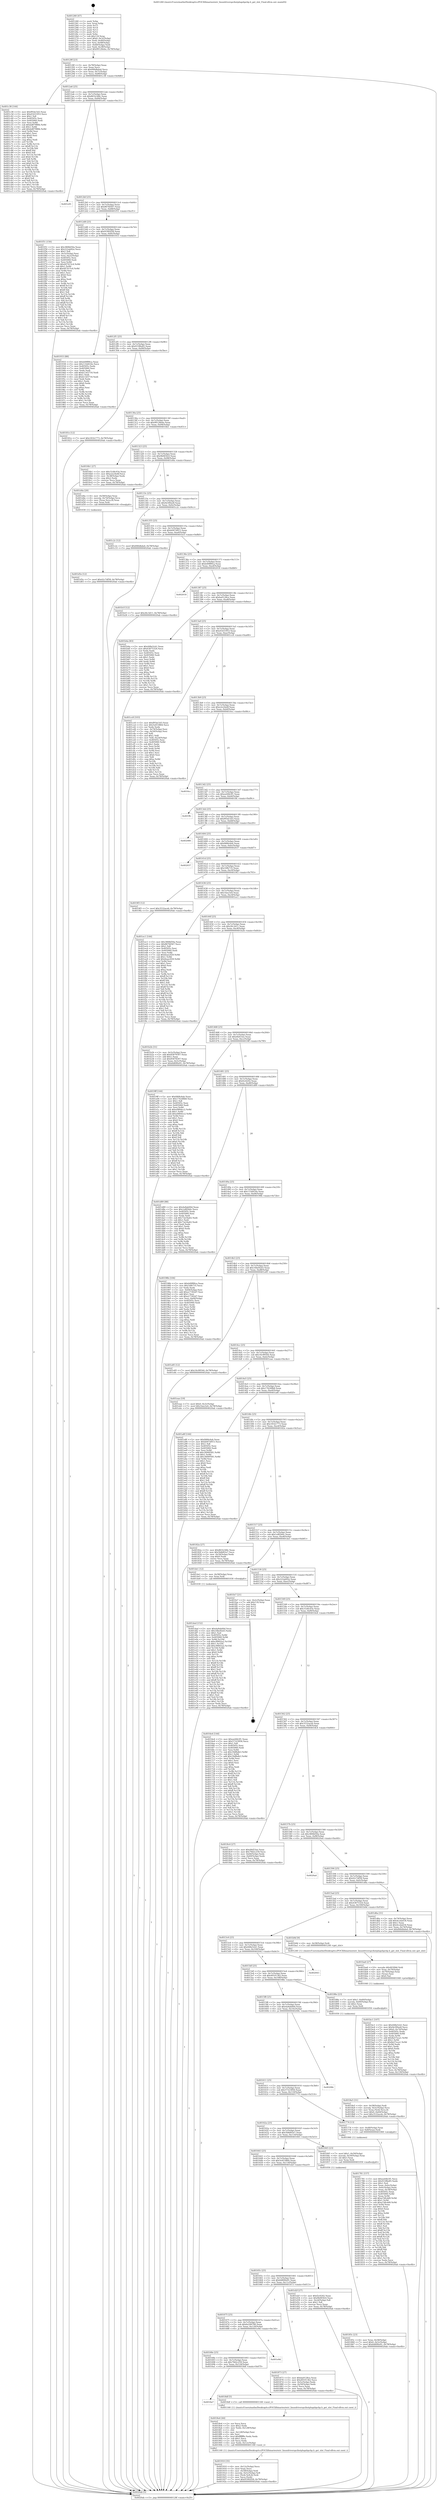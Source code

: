 digraph "0x401260" {
  label = "0x401260 (/mnt/c/Users/mathe/Desktop/tcc/POCII/binaries/extr_linuxdriverspcihotplugshpchp.h_get_slot_Final-ollvm.out::main(0))"
  labelloc = "t"
  node[shape=record]

  Entry [label="",width=0.3,height=0.3,shape=circle,fillcolor=black,style=filled]
  "0x40128f" [label="{
     0x40128f [23]\l
     | [instrs]\l
     &nbsp;&nbsp;0x40128f \<+3\>: mov -0x78(%rbp),%eax\l
     &nbsp;&nbsp;0x401292 \<+2\>: mov %eax,%ecx\l
     &nbsp;&nbsp;0x401294 \<+6\>: sub $0x846dbda4,%ecx\l
     &nbsp;&nbsp;0x40129a \<+3\>: mov %eax,-0x7c(%rbp)\l
     &nbsp;&nbsp;0x40129d \<+3\>: mov %ecx,-0x80(%rbp)\l
     &nbsp;&nbsp;0x4012a0 \<+6\>: je 0000000000401c38 \<main+0x9d8\>\l
  }"]
  "0x401c38" [label="{
     0x401c38 [144]\l
     | [instrs]\l
     &nbsp;&nbsp;0x401c38 \<+5\>: mov $0xf95dc5d3,%eax\l
     &nbsp;&nbsp;0x401c3d \<+5\>: mov $0xd1b51953,%ecx\l
     &nbsp;&nbsp;0x401c42 \<+2\>: mov $0x1,%dl\l
     &nbsp;&nbsp;0x401c44 \<+7\>: mov 0x40505c,%esi\l
     &nbsp;&nbsp;0x401c4b \<+7\>: mov 0x405060,%edi\l
     &nbsp;&nbsp;0x401c52 \<+3\>: mov %esi,%r8d\l
     &nbsp;&nbsp;0x401c55 \<+7\>: sub $0xbd87986b,%r8d\l
     &nbsp;&nbsp;0x401c5c \<+4\>: sub $0x1,%r8d\l
     &nbsp;&nbsp;0x401c60 \<+7\>: add $0xbd87986b,%r8d\l
     &nbsp;&nbsp;0x401c67 \<+4\>: imul %r8d,%esi\l
     &nbsp;&nbsp;0x401c6b \<+3\>: and $0x1,%esi\l
     &nbsp;&nbsp;0x401c6e \<+3\>: cmp $0x0,%esi\l
     &nbsp;&nbsp;0x401c71 \<+4\>: sete %r9b\l
     &nbsp;&nbsp;0x401c75 \<+3\>: cmp $0xa,%edi\l
     &nbsp;&nbsp;0x401c78 \<+4\>: setl %r10b\l
     &nbsp;&nbsp;0x401c7c \<+3\>: mov %r9b,%r11b\l
     &nbsp;&nbsp;0x401c7f \<+4\>: xor $0xff,%r11b\l
     &nbsp;&nbsp;0x401c83 \<+3\>: mov %r10b,%bl\l
     &nbsp;&nbsp;0x401c86 \<+3\>: xor $0xff,%bl\l
     &nbsp;&nbsp;0x401c89 \<+3\>: xor $0x0,%dl\l
     &nbsp;&nbsp;0x401c8c \<+3\>: mov %r11b,%r14b\l
     &nbsp;&nbsp;0x401c8f \<+4\>: and $0x0,%r14b\l
     &nbsp;&nbsp;0x401c93 \<+3\>: and %dl,%r9b\l
     &nbsp;&nbsp;0x401c96 \<+3\>: mov %bl,%r15b\l
     &nbsp;&nbsp;0x401c99 \<+4\>: and $0x0,%r15b\l
     &nbsp;&nbsp;0x401c9d \<+3\>: and %dl,%r10b\l
     &nbsp;&nbsp;0x401ca0 \<+3\>: or %r9b,%r14b\l
     &nbsp;&nbsp;0x401ca3 \<+3\>: or %r10b,%r15b\l
     &nbsp;&nbsp;0x401ca6 \<+3\>: xor %r15b,%r14b\l
     &nbsp;&nbsp;0x401ca9 \<+3\>: or %bl,%r11b\l
     &nbsp;&nbsp;0x401cac \<+4\>: xor $0xff,%r11b\l
     &nbsp;&nbsp;0x401cb0 \<+3\>: or $0x0,%dl\l
     &nbsp;&nbsp;0x401cb3 \<+3\>: and %dl,%r11b\l
     &nbsp;&nbsp;0x401cb6 \<+3\>: or %r11b,%r14b\l
     &nbsp;&nbsp;0x401cb9 \<+4\>: test $0x1,%r14b\l
     &nbsp;&nbsp;0x401cbd \<+3\>: cmovne %ecx,%eax\l
     &nbsp;&nbsp;0x401cc0 \<+3\>: mov %eax,-0x78(%rbp)\l
     &nbsp;&nbsp;0x401cc3 \<+5\>: jmp 00000000004020ab \<main+0xe4b\>\l
  }"]
  "0x4012a6" [label="{
     0x4012a6 [25]\l
     | [instrs]\l
     &nbsp;&nbsp;0x4012a6 \<+5\>: jmp 00000000004012ab \<main+0x4b\>\l
     &nbsp;&nbsp;0x4012ab \<+3\>: mov -0x7c(%rbp),%eax\l
     &nbsp;&nbsp;0x4012ae \<+5\>: sub $0x861b348c,%eax\l
     &nbsp;&nbsp;0x4012b3 \<+6\>: mov %eax,-0x84(%rbp)\l
     &nbsp;&nbsp;0x4012b9 \<+6\>: je 0000000000401e91 \<main+0xc31\>\l
  }"]
  Exit [label="",width=0.3,height=0.3,shape=circle,fillcolor=black,style=filled,peripheries=2]
  "0x401e91" [label="{
     0x401e91\l
  }", style=dashed]
  "0x4012bf" [label="{
     0x4012bf [25]\l
     | [instrs]\l
     &nbsp;&nbsp;0x4012bf \<+5\>: jmp 00000000004012c4 \<main+0x64\>\l
     &nbsp;&nbsp;0x4012c4 \<+3\>: mov -0x7c(%rbp),%eax\l
     &nbsp;&nbsp;0x4012c7 \<+5\>: sub $0x867fd567,%eax\l
     &nbsp;&nbsp;0x4012cc \<+6\>: mov %eax,-0x88(%rbp)\l
     &nbsp;&nbsp;0x4012d2 \<+6\>: je 0000000000401f51 \<main+0xcf1\>\l
  }"]
  "0x401ded" [label="{
     0x401ded [152]\l
     | [instrs]\l
     &nbsp;&nbsp;0x401ded \<+5\>: mov $0x4a9ab00d,%ecx\l
     &nbsp;&nbsp;0x401df2 \<+5\>: mov $0x16be92d3,%edx\l
     &nbsp;&nbsp;0x401df7 \<+3\>: mov $0x1,%sil\l
     &nbsp;&nbsp;0x401dfa \<+8\>: mov 0x40505c,%r8d\l
     &nbsp;&nbsp;0x401e02 \<+8\>: mov 0x405060,%r9d\l
     &nbsp;&nbsp;0x401e0a \<+3\>: mov %r8d,%r10d\l
     &nbsp;&nbsp;0x401e0d \<+7\>: sub $0xc9f402a2,%r10d\l
     &nbsp;&nbsp;0x401e14 \<+4\>: sub $0x1,%r10d\l
     &nbsp;&nbsp;0x401e18 \<+7\>: add $0xc9f402a2,%r10d\l
     &nbsp;&nbsp;0x401e1f \<+4\>: imul %r10d,%r8d\l
     &nbsp;&nbsp;0x401e23 \<+4\>: and $0x1,%r8d\l
     &nbsp;&nbsp;0x401e27 \<+4\>: cmp $0x0,%r8d\l
     &nbsp;&nbsp;0x401e2b \<+4\>: sete %r11b\l
     &nbsp;&nbsp;0x401e2f \<+4\>: cmp $0xa,%r9d\l
     &nbsp;&nbsp;0x401e33 \<+3\>: setl %bl\l
     &nbsp;&nbsp;0x401e36 \<+3\>: mov %r11b,%r14b\l
     &nbsp;&nbsp;0x401e39 \<+4\>: xor $0xff,%r14b\l
     &nbsp;&nbsp;0x401e3d \<+3\>: mov %bl,%r15b\l
     &nbsp;&nbsp;0x401e40 \<+4\>: xor $0xff,%r15b\l
     &nbsp;&nbsp;0x401e44 \<+4\>: xor $0x1,%sil\l
     &nbsp;&nbsp;0x401e48 \<+3\>: mov %r14b,%r12b\l
     &nbsp;&nbsp;0x401e4b \<+4\>: and $0xff,%r12b\l
     &nbsp;&nbsp;0x401e4f \<+3\>: and %sil,%r11b\l
     &nbsp;&nbsp;0x401e52 \<+3\>: mov %r15b,%r13b\l
     &nbsp;&nbsp;0x401e55 \<+4\>: and $0xff,%r13b\l
     &nbsp;&nbsp;0x401e59 \<+3\>: and %sil,%bl\l
     &nbsp;&nbsp;0x401e5c \<+3\>: or %r11b,%r12b\l
     &nbsp;&nbsp;0x401e5f \<+3\>: or %bl,%r13b\l
     &nbsp;&nbsp;0x401e62 \<+3\>: xor %r13b,%r12b\l
     &nbsp;&nbsp;0x401e65 \<+3\>: or %r15b,%r14b\l
     &nbsp;&nbsp;0x401e68 \<+4\>: xor $0xff,%r14b\l
     &nbsp;&nbsp;0x401e6c \<+4\>: or $0x1,%sil\l
     &nbsp;&nbsp;0x401e70 \<+3\>: and %sil,%r14b\l
     &nbsp;&nbsp;0x401e73 \<+3\>: or %r14b,%r12b\l
     &nbsp;&nbsp;0x401e76 \<+4\>: test $0x1,%r12b\l
     &nbsp;&nbsp;0x401e7a \<+3\>: cmovne %edx,%ecx\l
     &nbsp;&nbsp;0x401e7d \<+3\>: mov %ecx,-0x78(%rbp)\l
     &nbsp;&nbsp;0x401e80 \<+5\>: jmp 00000000004020ab \<main+0xe4b\>\l
  }"]
  "0x401f51" [label="{
     0x401f51 [150]\l
     | [instrs]\l
     &nbsp;&nbsp;0x401f51 \<+5\>: mov $0x3808d50a,%eax\l
     &nbsp;&nbsp;0x401f56 \<+5\>: mov $0x222ab92e,%ecx\l
     &nbsp;&nbsp;0x401f5b \<+2\>: mov $0x1,%dl\l
     &nbsp;&nbsp;0x401f5d \<+3\>: mov -0x3c(%rbp),%esi\l
     &nbsp;&nbsp;0x401f60 \<+3\>: mov %esi,-0x2c(%rbp)\l
     &nbsp;&nbsp;0x401f63 \<+7\>: mov 0x40505c,%esi\l
     &nbsp;&nbsp;0x401f6a \<+7\>: mov 0x405060,%edi\l
     &nbsp;&nbsp;0x401f71 \<+3\>: mov %esi,%r8d\l
     &nbsp;&nbsp;0x401f74 \<+7\>: add $0x447415c4,%r8d\l
     &nbsp;&nbsp;0x401f7b \<+4\>: sub $0x1,%r8d\l
     &nbsp;&nbsp;0x401f7f \<+7\>: sub $0x447415c4,%r8d\l
     &nbsp;&nbsp;0x401f86 \<+4\>: imul %r8d,%esi\l
     &nbsp;&nbsp;0x401f8a \<+3\>: and $0x1,%esi\l
     &nbsp;&nbsp;0x401f8d \<+3\>: cmp $0x0,%esi\l
     &nbsp;&nbsp;0x401f90 \<+4\>: sete %r9b\l
     &nbsp;&nbsp;0x401f94 \<+3\>: cmp $0xa,%edi\l
     &nbsp;&nbsp;0x401f97 \<+4\>: setl %r10b\l
     &nbsp;&nbsp;0x401f9b \<+3\>: mov %r9b,%r11b\l
     &nbsp;&nbsp;0x401f9e \<+4\>: xor $0xff,%r11b\l
     &nbsp;&nbsp;0x401fa2 \<+3\>: mov %r10b,%bl\l
     &nbsp;&nbsp;0x401fa5 \<+3\>: xor $0xff,%bl\l
     &nbsp;&nbsp;0x401fa8 \<+3\>: xor $0x1,%dl\l
     &nbsp;&nbsp;0x401fab \<+3\>: mov %r11b,%r14b\l
     &nbsp;&nbsp;0x401fae \<+4\>: and $0xff,%r14b\l
     &nbsp;&nbsp;0x401fb2 \<+3\>: and %dl,%r9b\l
     &nbsp;&nbsp;0x401fb5 \<+3\>: mov %bl,%r15b\l
     &nbsp;&nbsp;0x401fb8 \<+4\>: and $0xff,%r15b\l
     &nbsp;&nbsp;0x401fbc \<+3\>: and %dl,%r10b\l
     &nbsp;&nbsp;0x401fbf \<+3\>: or %r9b,%r14b\l
     &nbsp;&nbsp;0x401fc2 \<+3\>: or %r10b,%r15b\l
     &nbsp;&nbsp;0x401fc5 \<+3\>: xor %r15b,%r14b\l
     &nbsp;&nbsp;0x401fc8 \<+3\>: or %bl,%r11b\l
     &nbsp;&nbsp;0x401fcb \<+4\>: xor $0xff,%r11b\l
     &nbsp;&nbsp;0x401fcf \<+3\>: or $0x1,%dl\l
     &nbsp;&nbsp;0x401fd2 \<+3\>: and %dl,%r11b\l
     &nbsp;&nbsp;0x401fd5 \<+3\>: or %r11b,%r14b\l
     &nbsp;&nbsp;0x401fd8 \<+4\>: test $0x1,%r14b\l
     &nbsp;&nbsp;0x401fdc \<+3\>: cmovne %ecx,%eax\l
     &nbsp;&nbsp;0x401fdf \<+3\>: mov %eax,-0x78(%rbp)\l
     &nbsp;&nbsp;0x401fe2 \<+5\>: jmp 00000000004020ab \<main+0xe4b\>\l
  }"]
  "0x4012d8" [label="{
     0x4012d8 [25]\l
     | [instrs]\l
     &nbsp;&nbsp;0x4012d8 \<+5\>: jmp 00000000004012dd \<main+0x7d\>\l
     &nbsp;&nbsp;0x4012dd \<+3\>: mov -0x7c(%rbp),%eax\l
     &nbsp;&nbsp;0x4012e0 \<+5\>: sub $0x91992f28,%eax\l
     &nbsp;&nbsp;0x4012e5 \<+6\>: mov %eax,-0x8c(%rbp)\l
     &nbsp;&nbsp;0x4012eb \<+6\>: je 0000000000401933 \<main+0x6d3\>\l
  }"]
  "0x401d5e" [label="{
     0x401d5e [12]\l
     | [instrs]\l
     &nbsp;&nbsp;0x401d5e \<+7\>: movl $0x42c7df58,-0x78(%rbp)\l
     &nbsp;&nbsp;0x401d65 \<+5\>: jmp 00000000004020ab \<main+0xe4b\>\l
  }"]
  "0x401933" [label="{
     0x401933 [88]\l
     | [instrs]\l
     &nbsp;&nbsp;0x401933 \<+5\>: mov $0xb49f89ca,%eax\l
     &nbsp;&nbsp;0x401938 \<+5\>: mov $0x133d416e,%ecx\l
     &nbsp;&nbsp;0x40193d \<+7\>: mov 0x40505c,%edx\l
     &nbsp;&nbsp;0x401944 \<+7\>: mov 0x405060,%esi\l
     &nbsp;&nbsp;0x40194b \<+2\>: mov %edx,%edi\l
     &nbsp;&nbsp;0x40194d \<+6\>: add $0xb13d3716,%edi\l
     &nbsp;&nbsp;0x401953 \<+3\>: sub $0x1,%edi\l
     &nbsp;&nbsp;0x401956 \<+6\>: sub $0xb13d3716,%edi\l
     &nbsp;&nbsp;0x40195c \<+3\>: imul %edi,%edx\l
     &nbsp;&nbsp;0x40195f \<+3\>: and $0x1,%edx\l
     &nbsp;&nbsp;0x401962 \<+3\>: cmp $0x0,%edx\l
     &nbsp;&nbsp;0x401965 \<+4\>: sete %r8b\l
     &nbsp;&nbsp;0x401969 \<+3\>: cmp $0xa,%esi\l
     &nbsp;&nbsp;0x40196c \<+4\>: setl %r9b\l
     &nbsp;&nbsp;0x401970 \<+3\>: mov %r8b,%r10b\l
     &nbsp;&nbsp;0x401973 \<+3\>: and %r9b,%r10b\l
     &nbsp;&nbsp;0x401976 \<+3\>: xor %r9b,%r8b\l
     &nbsp;&nbsp;0x401979 \<+3\>: or %r8b,%r10b\l
     &nbsp;&nbsp;0x40197c \<+4\>: test $0x1,%r10b\l
     &nbsp;&nbsp;0x401980 \<+3\>: cmovne %ecx,%eax\l
     &nbsp;&nbsp;0x401983 \<+3\>: mov %eax,-0x78(%rbp)\l
     &nbsp;&nbsp;0x401986 \<+5\>: jmp 00000000004020ab \<main+0xe4b\>\l
  }"]
  "0x4012f1" [label="{
     0x4012f1 [25]\l
     | [instrs]\l
     &nbsp;&nbsp;0x4012f1 \<+5\>: jmp 00000000004012f6 \<main+0x96\>\l
     &nbsp;&nbsp;0x4012f6 \<+3\>: mov -0x7c(%rbp),%eax\l
     &nbsp;&nbsp;0x4012f9 \<+5\>: sub $0x933f6e85,%eax\l
     &nbsp;&nbsp;0x4012fe \<+6\>: mov %eax,-0x90(%rbp)\l
     &nbsp;&nbsp;0x401304 \<+6\>: je 000000000040181e \<main+0x5be\>\l
  }"]
  "0x401bc1" [label="{
     0x401bc1 [107]\l
     | [instrs]\l
     &nbsp;&nbsp;0x401bc1 \<+5\>: mov $0x448e5cb1,%esi\l
     &nbsp;&nbsp;0x401bc6 \<+5\>: mov $0x9e5f0ee8,%ecx\l
     &nbsp;&nbsp;0x401bcb \<+7\>: movl $0x0,-0x74(%rbp)\l
     &nbsp;&nbsp;0x401bd2 \<+7\>: mov 0x40505c,%edx\l
     &nbsp;&nbsp;0x401bd9 \<+8\>: mov 0x405060,%r8d\l
     &nbsp;&nbsp;0x401be1 \<+3\>: mov %edx,%r9d\l
     &nbsp;&nbsp;0x401be4 \<+7\>: add $0x8a57eca1,%r9d\l
     &nbsp;&nbsp;0x401beb \<+4\>: sub $0x1,%r9d\l
     &nbsp;&nbsp;0x401bef \<+7\>: sub $0x8a57eca1,%r9d\l
     &nbsp;&nbsp;0x401bf6 \<+4\>: imul %r9d,%edx\l
     &nbsp;&nbsp;0x401bfa \<+3\>: and $0x1,%edx\l
     &nbsp;&nbsp;0x401bfd \<+3\>: cmp $0x0,%edx\l
     &nbsp;&nbsp;0x401c00 \<+4\>: sete %r10b\l
     &nbsp;&nbsp;0x401c04 \<+4\>: cmp $0xa,%r8d\l
     &nbsp;&nbsp;0x401c08 \<+4\>: setl %r11b\l
     &nbsp;&nbsp;0x401c0c \<+3\>: mov %r10b,%bl\l
     &nbsp;&nbsp;0x401c0f \<+3\>: and %r11b,%bl\l
     &nbsp;&nbsp;0x401c12 \<+3\>: xor %r11b,%r10b\l
     &nbsp;&nbsp;0x401c15 \<+3\>: or %r10b,%bl\l
     &nbsp;&nbsp;0x401c18 \<+3\>: test $0x1,%bl\l
     &nbsp;&nbsp;0x401c1b \<+3\>: cmovne %ecx,%esi\l
     &nbsp;&nbsp;0x401c1e \<+3\>: mov %esi,-0x78(%rbp)\l
     &nbsp;&nbsp;0x401c21 \<+6\>: mov %eax,-0x130(%rbp)\l
     &nbsp;&nbsp;0x401c27 \<+5\>: jmp 00000000004020ab \<main+0xe4b\>\l
  }"]
  "0x40181e" [label="{
     0x40181e [12]\l
     | [instrs]\l
     &nbsp;&nbsp;0x40181e \<+7\>: movl $0x181b1773,-0x78(%rbp)\l
     &nbsp;&nbsp;0x401825 \<+5\>: jmp 00000000004020ab \<main+0xe4b\>\l
  }"]
  "0x40130a" [label="{
     0x40130a [25]\l
     | [instrs]\l
     &nbsp;&nbsp;0x40130a \<+5\>: jmp 000000000040130f \<main+0xaf\>\l
     &nbsp;&nbsp;0x40130f \<+3\>: mov -0x7c(%rbp),%eax\l
     &nbsp;&nbsp;0x401312 \<+5\>: sub $0x99128ebe,%eax\l
     &nbsp;&nbsp;0x401317 \<+6\>: mov %eax,-0x94(%rbp)\l
     &nbsp;&nbsp;0x40131d \<+6\>: je 00000000004016b1 \<main+0x451\>\l
  }"]
  "0x401ba6" [label="{
     0x401ba6 [27]\l
     | [instrs]\l
     &nbsp;&nbsp;0x401ba6 \<+10\>: movabs $0x4030b6,%rdi\l
     &nbsp;&nbsp;0x401bb0 \<+4\>: mov %rax,-0x70(%rbp)\l
     &nbsp;&nbsp;0x401bb4 \<+4\>: mov -0x70(%rbp),%rax\l
     &nbsp;&nbsp;0x401bb8 \<+2\>: mov (%rax),%esi\l
     &nbsp;&nbsp;0x401bba \<+2\>: mov $0x0,%al\l
     &nbsp;&nbsp;0x401bbc \<+5\>: call 0000000000401040 \<printf@plt\>\l
     | [calls]\l
     &nbsp;&nbsp;0x401040 \{1\} (unknown)\l
  }"]
  "0x4016b1" [label="{
     0x4016b1 [27]\l
     | [instrs]\l
     &nbsp;&nbsp;0x4016b1 \<+5\>: mov $0x31d4c03e,%eax\l
     &nbsp;&nbsp;0x4016b6 \<+5\>: mov $0xe2e24e6f,%ecx\l
     &nbsp;&nbsp;0x4016bb \<+3\>: mov -0x38(%rbp),%edx\l
     &nbsp;&nbsp;0x4016be \<+3\>: cmp $0x2,%edx\l
     &nbsp;&nbsp;0x4016c1 \<+3\>: cmovne %ecx,%eax\l
     &nbsp;&nbsp;0x4016c4 \<+3\>: mov %eax,-0x78(%rbp)\l
     &nbsp;&nbsp;0x4016c7 \<+5\>: jmp 00000000004020ab \<main+0xe4b\>\l
  }"]
  "0x401323" [label="{
     0x401323 [25]\l
     | [instrs]\l
     &nbsp;&nbsp;0x401323 \<+5\>: jmp 0000000000401328 \<main+0xc8\>\l
     &nbsp;&nbsp;0x401328 \<+3\>: mov -0x7c(%rbp),%eax\l
     &nbsp;&nbsp;0x40132b \<+5\>: sub $0x9b065fc0,%eax\l
     &nbsp;&nbsp;0x401330 \<+6\>: mov %eax,-0x98(%rbp)\l
     &nbsp;&nbsp;0x401336 \<+6\>: je 0000000000401d4a \<main+0xaea\>\l
  }"]
  "0x4020ab" [label="{
     0x4020ab [5]\l
     | [instrs]\l
     &nbsp;&nbsp;0x4020ab \<+5\>: jmp 000000000040128f \<main+0x2f\>\l
  }"]
  "0x401260" [label="{
     0x401260 [47]\l
     | [instrs]\l
     &nbsp;&nbsp;0x401260 \<+1\>: push %rbp\l
     &nbsp;&nbsp;0x401261 \<+3\>: mov %rsp,%rbp\l
     &nbsp;&nbsp;0x401264 \<+2\>: push %r15\l
     &nbsp;&nbsp;0x401266 \<+2\>: push %r14\l
     &nbsp;&nbsp;0x401268 \<+2\>: push %r13\l
     &nbsp;&nbsp;0x40126a \<+2\>: push %r12\l
     &nbsp;&nbsp;0x40126c \<+1\>: push %rbx\l
     &nbsp;&nbsp;0x40126d \<+7\>: sub $0x118,%rsp\l
     &nbsp;&nbsp;0x401274 \<+7\>: movl $0x0,-0x3c(%rbp)\l
     &nbsp;&nbsp;0x40127b \<+3\>: mov %edi,-0x40(%rbp)\l
     &nbsp;&nbsp;0x40127e \<+4\>: mov %rsi,-0x48(%rbp)\l
     &nbsp;&nbsp;0x401282 \<+3\>: mov -0x40(%rbp),%edi\l
     &nbsp;&nbsp;0x401285 \<+3\>: mov %edi,-0x38(%rbp)\l
     &nbsp;&nbsp;0x401288 \<+7\>: movl $0x99128ebe,-0x78(%rbp)\l
  }"]
  "0x401910" [label="{
     0x401910 [35]\l
     | [instrs]\l
     &nbsp;&nbsp;0x401910 \<+6\>: mov -0x12c(%rbp),%ecx\l
     &nbsp;&nbsp;0x401916 \<+3\>: imul %eax,%ecx\l
     &nbsp;&nbsp;0x401919 \<+4\>: mov -0x58(%rbp),%rdi\l
     &nbsp;&nbsp;0x40191d \<+4\>: movslq -0x5c(%rbp),%r8\l
     &nbsp;&nbsp;0x401921 \<+4\>: mov (%rdi,%r8,8),%rdi\l
     &nbsp;&nbsp;0x401925 \<+2\>: mov %ecx,(%rdi)\l
     &nbsp;&nbsp;0x401927 \<+7\>: movl $0x91992f28,-0x78(%rbp)\l
     &nbsp;&nbsp;0x40192e \<+5\>: jmp 00000000004020ab \<main+0xe4b\>\l
  }"]
  "0x401d4a" [label="{
     0x401d4a [20]\l
     | [instrs]\l
     &nbsp;&nbsp;0x401d4a \<+4\>: mov -0x58(%rbp),%rax\l
     &nbsp;&nbsp;0x401d4e \<+4\>: movslq -0x74(%rbp),%rcx\l
     &nbsp;&nbsp;0x401d52 \<+4\>: mov (%rax,%rcx,8),%rax\l
     &nbsp;&nbsp;0x401d56 \<+3\>: mov %rax,%rdi\l
     &nbsp;&nbsp;0x401d59 \<+5\>: call 0000000000401030 \<free@plt\>\l
     | [calls]\l
     &nbsp;&nbsp;0x401030 \{1\} (unknown)\l
  }"]
  "0x40133c" [label="{
     0x40133c [25]\l
     | [instrs]\l
     &nbsp;&nbsp;0x40133c \<+5\>: jmp 0000000000401341 \<main+0xe1\>\l
     &nbsp;&nbsp;0x401341 \<+3\>: mov -0x7c(%rbp),%eax\l
     &nbsp;&nbsp;0x401344 \<+5\>: sub $0x9e5f0ee8,%eax\l
     &nbsp;&nbsp;0x401349 \<+6\>: mov %eax,-0x9c(%rbp)\l
     &nbsp;&nbsp;0x40134f \<+6\>: je 0000000000401c2c \<main+0x9cc\>\l
  }"]
  "0x4018e4" [label="{
     0x4018e4 [44]\l
     | [instrs]\l
     &nbsp;&nbsp;0x4018e4 \<+2\>: xor %ecx,%ecx\l
     &nbsp;&nbsp;0x4018e6 \<+5\>: mov $0x2,%edx\l
     &nbsp;&nbsp;0x4018eb \<+6\>: mov %edx,-0x128(%rbp)\l
     &nbsp;&nbsp;0x4018f1 \<+1\>: cltd\l
     &nbsp;&nbsp;0x4018f2 \<+6\>: mov -0x128(%rbp),%esi\l
     &nbsp;&nbsp;0x4018f8 \<+2\>: idiv %esi\l
     &nbsp;&nbsp;0x4018fa \<+6\>: imul $0xfffffffe,%edx,%edx\l
     &nbsp;&nbsp;0x401900 \<+3\>: sub $0x1,%ecx\l
     &nbsp;&nbsp;0x401903 \<+2\>: sub %ecx,%edx\l
     &nbsp;&nbsp;0x401905 \<+6\>: mov %edx,-0x12c(%rbp)\l
     &nbsp;&nbsp;0x40190b \<+5\>: call 0000000000401160 \<next_i\>\l
     | [calls]\l
     &nbsp;&nbsp;0x401160 \{1\} (/mnt/c/Users/mathe/Desktop/tcc/POCII/binaries/extr_linuxdriverspcihotplugshpchp.h_get_slot_Final-ollvm.out::next_i)\l
  }"]
  "0x401c2c" [label="{
     0x401c2c [12]\l
     | [instrs]\l
     &nbsp;&nbsp;0x401c2c \<+7\>: movl $0x846dbda4,-0x78(%rbp)\l
     &nbsp;&nbsp;0x401c33 \<+5\>: jmp 00000000004020ab \<main+0xe4b\>\l
  }"]
  "0x401355" [label="{
     0x401355 [25]\l
     | [instrs]\l
     &nbsp;&nbsp;0x401355 \<+5\>: jmp 000000000040135a \<main+0xfa\>\l
     &nbsp;&nbsp;0x40135a \<+3\>: mov -0x7c(%rbp),%eax\l
     &nbsp;&nbsp;0x40135d \<+5\>: sub $0xb047d915,%eax\l
     &nbsp;&nbsp;0x401362 \<+6\>: mov %eax,-0xa0(%rbp)\l
     &nbsp;&nbsp;0x401368 \<+6\>: je 0000000000401b1f \<main+0x8bf\>\l
  }"]
  "0x4016a7" [label="{
     0x4016a7\l
  }", style=dashed]
  "0x401b1f" [label="{
     0x401b1f [12]\l
     | [instrs]\l
     &nbsp;&nbsp;0x401b1f \<+7\>: movl $0x26c3d11,-0x78(%rbp)\l
     &nbsp;&nbsp;0x401b26 \<+5\>: jmp 00000000004020ab \<main+0xe4b\>\l
  }"]
  "0x40136e" [label="{
     0x40136e [25]\l
     | [instrs]\l
     &nbsp;&nbsp;0x40136e \<+5\>: jmp 0000000000401373 \<main+0x113\>\l
     &nbsp;&nbsp;0x401373 \<+3\>: mov -0x7c(%rbp),%eax\l
     &nbsp;&nbsp;0x401376 \<+5\>: sub $0xb49f89ca,%eax\l
     &nbsp;&nbsp;0x40137b \<+6\>: mov %eax,-0xa4(%rbp)\l
     &nbsp;&nbsp;0x401381 \<+6\>: je 0000000000402018 \<main+0xdb8\>\l
  }"]
  "0x4018df" [label="{
     0x4018df [5]\l
     | [instrs]\l
     &nbsp;&nbsp;0x4018df \<+5\>: call 0000000000401160 \<next_i\>\l
     | [calls]\l
     &nbsp;&nbsp;0x401160 \{1\} (/mnt/c/Users/mathe/Desktop/tcc/POCII/binaries/extr_linuxdriverspcihotplugshpchp.h_get_slot_Final-ollvm.out::next_i)\l
  }"]
  "0x402018" [label="{
     0x402018\l
  }", style=dashed]
  "0x401387" [label="{
     0x401387 [25]\l
     | [instrs]\l
     &nbsp;&nbsp;0x401387 \<+5\>: jmp 000000000040138c \<main+0x12c\>\l
     &nbsp;&nbsp;0x40138c \<+3\>: mov -0x7c(%rbp),%eax\l
     &nbsp;&nbsp;0x40138f \<+5\>: sub $0xba0128ce,%eax\l
     &nbsp;&nbsp;0x401394 \<+6\>: mov %eax,-0xa8(%rbp)\l
     &nbsp;&nbsp;0x40139a \<+6\>: je 0000000000401b4a \<main+0x8ea\>\l
  }"]
  "0x40168e" [label="{
     0x40168e [25]\l
     | [instrs]\l
     &nbsp;&nbsp;0x40168e \<+5\>: jmp 0000000000401693 \<main+0x433\>\l
     &nbsp;&nbsp;0x401693 \<+3\>: mov -0x7c(%rbp),%eax\l
     &nbsp;&nbsp;0x401696 \<+5\>: sub $0x79d2c259,%eax\l
     &nbsp;&nbsp;0x40169b \<+6\>: mov %eax,-0x124(%rbp)\l
     &nbsp;&nbsp;0x4016a1 \<+6\>: je 00000000004018df \<main+0x67f\>\l
  }"]
  "0x401b4a" [label="{
     0x401b4a [83]\l
     | [instrs]\l
     &nbsp;&nbsp;0x401b4a \<+5\>: mov $0x448e5cb1,%eax\l
     &nbsp;&nbsp;0x401b4f \<+5\>: mov $0x43675324,%ecx\l
     &nbsp;&nbsp;0x401b54 \<+2\>: xor %edx,%edx\l
     &nbsp;&nbsp;0x401b56 \<+7\>: mov 0x40505c,%esi\l
     &nbsp;&nbsp;0x401b5d \<+7\>: mov 0x405060,%edi\l
     &nbsp;&nbsp;0x401b64 \<+3\>: sub $0x1,%edx\l
     &nbsp;&nbsp;0x401b67 \<+3\>: mov %esi,%r8d\l
     &nbsp;&nbsp;0x401b6a \<+3\>: add %edx,%r8d\l
     &nbsp;&nbsp;0x401b6d \<+4\>: imul %r8d,%esi\l
     &nbsp;&nbsp;0x401b71 \<+3\>: and $0x1,%esi\l
     &nbsp;&nbsp;0x401b74 \<+3\>: cmp $0x0,%esi\l
     &nbsp;&nbsp;0x401b77 \<+4\>: sete %r9b\l
     &nbsp;&nbsp;0x401b7b \<+3\>: cmp $0xa,%edi\l
     &nbsp;&nbsp;0x401b7e \<+4\>: setl %r10b\l
     &nbsp;&nbsp;0x401b82 \<+3\>: mov %r9b,%r11b\l
     &nbsp;&nbsp;0x401b85 \<+3\>: and %r10b,%r11b\l
     &nbsp;&nbsp;0x401b88 \<+3\>: xor %r10b,%r9b\l
     &nbsp;&nbsp;0x401b8b \<+3\>: or %r9b,%r11b\l
     &nbsp;&nbsp;0x401b8e \<+4\>: test $0x1,%r11b\l
     &nbsp;&nbsp;0x401b92 \<+3\>: cmovne %ecx,%eax\l
     &nbsp;&nbsp;0x401b95 \<+3\>: mov %eax,-0x78(%rbp)\l
     &nbsp;&nbsp;0x401b98 \<+5\>: jmp 00000000004020ab \<main+0xe4b\>\l
  }"]
  "0x4013a0" [label="{
     0x4013a0 [25]\l
     | [instrs]\l
     &nbsp;&nbsp;0x4013a0 \<+5\>: jmp 00000000004013a5 \<main+0x145\>\l
     &nbsp;&nbsp;0x4013a5 \<+3\>: mov -0x7c(%rbp),%eax\l
     &nbsp;&nbsp;0x4013a8 \<+5\>: sub $0xd1b51953,%eax\l
     &nbsp;&nbsp;0x4013ad \<+6\>: mov %eax,-0xac(%rbp)\l
     &nbsp;&nbsp;0x4013b3 \<+6\>: je 0000000000401cc8 \<main+0xa68\>\l
  }"]
  "0x401e9d" [label="{
     0x401e9d\l
  }", style=dashed]
  "0x401cc8" [label="{
     0x401cc8 [103]\l
     | [instrs]\l
     &nbsp;&nbsp;0x401cc8 \<+5\>: mov $0xf95dc5d3,%eax\l
     &nbsp;&nbsp;0x401ccd \<+5\>: mov $0x5e453864,%ecx\l
     &nbsp;&nbsp;0x401cd2 \<+2\>: xor %edx,%edx\l
     &nbsp;&nbsp;0x401cd4 \<+3\>: mov -0x74(%rbp),%esi\l
     &nbsp;&nbsp;0x401cd7 \<+3\>: cmp -0x50(%rbp),%esi\l
     &nbsp;&nbsp;0x401cda \<+4\>: setl %dil\l
     &nbsp;&nbsp;0x401cde \<+4\>: and $0x1,%dil\l
     &nbsp;&nbsp;0x401ce2 \<+4\>: mov %dil,-0x2d(%rbp)\l
     &nbsp;&nbsp;0x401ce6 \<+7\>: mov 0x40505c,%esi\l
     &nbsp;&nbsp;0x401ced \<+8\>: mov 0x405060,%r8d\l
     &nbsp;&nbsp;0x401cf5 \<+3\>: sub $0x1,%edx\l
     &nbsp;&nbsp;0x401cf8 \<+3\>: mov %esi,%r9d\l
     &nbsp;&nbsp;0x401cfb \<+3\>: add %edx,%r9d\l
     &nbsp;&nbsp;0x401cfe \<+4\>: imul %r9d,%esi\l
     &nbsp;&nbsp;0x401d02 \<+3\>: and $0x1,%esi\l
     &nbsp;&nbsp;0x401d05 \<+3\>: cmp $0x0,%esi\l
     &nbsp;&nbsp;0x401d08 \<+4\>: sete %dil\l
     &nbsp;&nbsp;0x401d0c \<+4\>: cmp $0xa,%r8d\l
     &nbsp;&nbsp;0x401d10 \<+4\>: setl %r10b\l
     &nbsp;&nbsp;0x401d14 \<+3\>: mov %dil,%r11b\l
     &nbsp;&nbsp;0x401d17 \<+3\>: and %r10b,%r11b\l
     &nbsp;&nbsp;0x401d1a \<+3\>: xor %r10b,%dil\l
     &nbsp;&nbsp;0x401d1d \<+3\>: or %dil,%r11b\l
     &nbsp;&nbsp;0x401d20 \<+4\>: test $0x1,%r11b\l
     &nbsp;&nbsp;0x401d24 \<+3\>: cmovne %ecx,%eax\l
     &nbsp;&nbsp;0x401d27 \<+3\>: mov %eax,-0x78(%rbp)\l
     &nbsp;&nbsp;0x401d2a \<+5\>: jmp 00000000004020ab \<main+0xe4b\>\l
  }"]
  "0x4013b9" [label="{
     0x4013b9 [25]\l
     | [instrs]\l
     &nbsp;&nbsp;0x4013b9 \<+5\>: jmp 00000000004013be \<main+0x15e\>\l
     &nbsp;&nbsp;0x4013be \<+3\>: mov -0x7c(%rbp),%eax\l
     &nbsp;&nbsp;0x4013c1 \<+5\>: sub $0xe2e24e6f,%eax\l
     &nbsp;&nbsp;0x4013c6 \<+6\>: mov %eax,-0xb0(%rbp)\l
     &nbsp;&nbsp;0x4013cc \<+6\>: je 00000000004016cc \<main+0x46c\>\l
  }"]
  "0x4018a5" [label="{
     0x4018a5 [31]\l
     | [instrs]\l
     &nbsp;&nbsp;0x4018a5 \<+4\>: mov -0x58(%rbp),%rdi\l
     &nbsp;&nbsp;0x4018a9 \<+4\>: movslq -0x5c(%rbp),%rcx\l
     &nbsp;&nbsp;0x4018ad \<+4\>: mov %rax,(%rdi,%rcx,8)\l
     &nbsp;&nbsp;0x4018b1 \<+7\>: movl $0x0,-0x64(%rbp)\l
     &nbsp;&nbsp;0x4018b8 \<+7\>: movl $0x3532aceb,-0x78(%rbp)\l
     &nbsp;&nbsp;0x4018bf \<+5\>: jmp 00000000004020ab \<main+0xe4b\>\l
  }"]
  "0x4016cc" [label="{
     0x4016cc\l
  }", style=dashed]
  "0x4013d2" [label="{
     0x4013d2 [25]\l
     | [instrs]\l
     &nbsp;&nbsp;0x4013d2 \<+5\>: jmp 00000000004013d7 \<main+0x177\>\l
     &nbsp;&nbsp;0x4013d7 \<+3\>: mov -0x7c(%rbp),%eax\l
     &nbsp;&nbsp;0x4013da \<+5\>: sub $0xee44b3f1,%eax\l
     &nbsp;&nbsp;0x4013df \<+6\>: mov %eax,-0xb4(%rbp)\l
     &nbsp;&nbsp;0x4013e5 \<+6\>: je 0000000000401ffc \<main+0xd9c\>\l
  }"]
  "0x401675" [label="{
     0x401675 [25]\l
     | [instrs]\l
     &nbsp;&nbsp;0x401675 \<+5\>: jmp 000000000040167a \<main+0x41a\>\l
     &nbsp;&nbsp;0x40167a \<+3\>: mov -0x7c(%rbp),%eax\l
     &nbsp;&nbsp;0x40167d \<+5\>: sub $0x6e290780,%eax\l
     &nbsp;&nbsp;0x401682 \<+6\>: mov %eax,-0x120(%rbp)\l
     &nbsp;&nbsp;0x401688 \<+6\>: je 0000000000401e9d \<main+0xc3d\>\l
  }"]
  "0x401ffc" [label="{
     0x401ffc\l
  }", style=dashed]
  "0x4013eb" [label="{
     0x4013eb [25]\l
     | [instrs]\l
     &nbsp;&nbsp;0x4013eb \<+5\>: jmp 00000000004013f0 \<main+0x190\>\l
     &nbsp;&nbsp;0x4013f0 \<+3\>: mov -0x7c(%rbp),%eax\l
     &nbsp;&nbsp;0x4013f3 \<+5\>: sub $0xf95dc5d3,%eax\l
     &nbsp;&nbsp;0x4013f8 \<+6\>: mov %eax,-0xb8(%rbp)\l
     &nbsp;&nbsp;0x4013fe \<+6\>: je 0000000000402080 \<main+0xe20\>\l
  }"]
  "0x401873" [label="{
     0x401873 [27]\l
     | [instrs]\l
     &nbsp;&nbsp;0x401873 \<+5\>: mov $0xba0128ce,%eax\l
     &nbsp;&nbsp;0x401878 \<+5\>: mov $0x49101362,%ecx\l
     &nbsp;&nbsp;0x40187d \<+3\>: mov -0x5c(%rbp),%edx\l
     &nbsp;&nbsp;0x401880 \<+3\>: cmp -0x50(%rbp),%edx\l
     &nbsp;&nbsp;0x401883 \<+3\>: cmovl %ecx,%eax\l
     &nbsp;&nbsp;0x401886 \<+3\>: mov %eax,-0x78(%rbp)\l
     &nbsp;&nbsp;0x401889 \<+5\>: jmp 00000000004020ab \<main+0xe4b\>\l
  }"]
  "0x402080" [label="{
     0x402080\l
  }", style=dashed]
  "0x401404" [label="{
     0x401404 [25]\l
     | [instrs]\l
     &nbsp;&nbsp;0x401404 \<+5\>: jmp 0000000000401409 \<main+0x1a9\>\l
     &nbsp;&nbsp;0x401409 \<+3\>: mov -0x7c(%rbp),%eax\l
     &nbsp;&nbsp;0x40140c \<+5\>: sub $0xfd68c6ab,%eax\l
     &nbsp;&nbsp;0x401411 \<+6\>: mov %eax,-0xbc(%rbp)\l
     &nbsp;&nbsp;0x401417 \<+6\>: je 0000000000402037 \<main+0xdd7\>\l
  }"]
  "0x40165c" [label="{
     0x40165c [25]\l
     | [instrs]\l
     &nbsp;&nbsp;0x40165c \<+5\>: jmp 0000000000401661 \<main+0x401\>\l
     &nbsp;&nbsp;0x401661 \<+3\>: mov -0x7c(%rbp),%eax\l
     &nbsp;&nbsp;0x401664 \<+5\>: sub $0x6d690e91,%eax\l
     &nbsp;&nbsp;0x401669 \<+6\>: mov %eax,-0x11c(%rbp)\l
     &nbsp;&nbsp;0x40166f \<+6\>: je 0000000000401873 \<main+0x613\>\l
  }"]
  "0x402037" [label="{
     0x402037\l
  }", style=dashed]
  "0x40141d" [label="{
     0x40141d [25]\l
     | [instrs]\l
     &nbsp;&nbsp;0x40141d \<+5\>: jmp 0000000000401422 \<main+0x1c2\>\l
     &nbsp;&nbsp;0x401422 \<+3\>: mov -0x7c(%rbp),%eax\l
     &nbsp;&nbsp;0x401425 \<+5\>: sub $0x16fb735,%eax\l
     &nbsp;&nbsp;0x40142a \<+6\>: mov %eax,-0xc0(%rbp)\l
     &nbsp;&nbsp;0x401430 \<+6\>: je 00000000004019f3 \<main+0x793\>\l
  }"]
  "0x401d2f" [label="{
     0x401d2f [27]\l
     | [instrs]\l
     &nbsp;&nbsp;0x401d2f \<+5\>: mov $0xf2c6202,%eax\l
     &nbsp;&nbsp;0x401d34 \<+5\>: mov $0x9b065fc0,%ecx\l
     &nbsp;&nbsp;0x401d39 \<+3\>: mov -0x2d(%rbp),%dl\l
     &nbsp;&nbsp;0x401d3c \<+3\>: test $0x1,%dl\l
     &nbsp;&nbsp;0x401d3f \<+3\>: cmovne %ecx,%eax\l
     &nbsp;&nbsp;0x401d42 \<+3\>: mov %eax,-0x78(%rbp)\l
     &nbsp;&nbsp;0x401d45 \<+5\>: jmp 00000000004020ab \<main+0xe4b\>\l
  }"]
  "0x4019f3" [label="{
     0x4019f3 [12]\l
     | [instrs]\l
     &nbsp;&nbsp;0x4019f3 \<+7\>: movl $0x3532aceb,-0x78(%rbp)\l
     &nbsp;&nbsp;0x4019fa \<+5\>: jmp 00000000004020ab \<main+0xe4b\>\l
  }"]
  "0x401436" [label="{
     0x401436 [25]\l
     | [instrs]\l
     &nbsp;&nbsp;0x401436 \<+5\>: jmp 000000000040143b \<main+0x1db\>\l
     &nbsp;&nbsp;0x40143b \<+3\>: mov -0x7c(%rbp),%eax\l
     &nbsp;&nbsp;0x40143e \<+5\>: sub $0x1bee3e4,%eax\l
     &nbsp;&nbsp;0x401443 \<+6\>: mov %eax,-0xc4(%rbp)\l
     &nbsp;&nbsp;0x401449 \<+6\>: je 0000000000401ec1 \<main+0xc61\>\l
  }"]
  "0x40185c" [label="{
     0x40185c [23]\l
     | [instrs]\l
     &nbsp;&nbsp;0x40185c \<+4\>: mov %rax,-0x58(%rbp)\l
     &nbsp;&nbsp;0x401860 \<+7\>: movl $0x0,-0x5c(%rbp)\l
     &nbsp;&nbsp;0x401867 \<+7\>: movl $0x6d690e91,-0x78(%rbp)\l
     &nbsp;&nbsp;0x40186e \<+5\>: jmp 00000000004020ab \<main+0xe4b\>\l
  }"]
  "0x401ec1" [label="{
     0x401ec1 [144]\l
     | [instrs]\l
     &nbsp;&nbsp;0x401ec1 \<+5\>: mov $0x3808d50a,%eax\l
     &nbsp;&nbsp;0x401ec6 \<+5\>: mov $0x867fd567,%ecx\l
     &nbsp;&nbsp;0x401ecb \<+2\>: mov $0x1,%dl\l
     &nbsp;&nbsp;0x401ecd \<+7\>: mov 0x40505c,%esi\l
     &nbsp;&nbsp;0x401ed4 \<+7\>: mov 0x405060,%edi\l
     &nbsp;&nbsp;0x401edb \<+3\>: mov %esi,%r8d\l
     &nbsp;&nbsp;0x401ede \<+7\>: sub $0x6eae2f29,%r8d\l
     &nbsp;&nbsp;0x401ee5 \<+4\>: sub $0x1,%r8d\l
     &nbsp;&nbsp;0x401ee9 \<+7\>: add $0x6eae2f29,%r8d\l
     &nbsp;&nbsp;0x401ef0 \<+4\>: imul %r8d,%esi\l
     &nbsp;&nbsp;0x401ef4 \<+3\>: and $0x1,%esi\l
     &nbsp;&nbsp;0x401ef7 \<+3\>: cmp $0x0,%esi\l
     &nbsp;&nbsp;0x401efa \<+4\>: sete %r9b\l
     &nbsp;&nbsp;0x401efe \<+3\>: cmp $0xa,%edi\l
     &nbsp;&nbsp;0x401f01 \<+4\>: setl %r10b\l
     &nbsp;&nbsp;0x401f05 \<+3\>: mov %r9b,%r11b\l
     &nbsp;&nbsp;0x401f08 \<+4\>: xor $0xff,%r11b\l
     &nbsp;&nbsp;0x401f0c \<+3\>: mov %r10b,%bl\l
     &nbsp;&nbsp;0x401f0f \<+3\>: xor $0xff,%bl\l
     &nbsp;&nbsp;0x401f12 \<+3\>: xor $0x1,%dl\l
     &nbsp;&nbsp;0x401f15 \<+3\>: mov %r11b,%r14b\l
     &nbsp;&nbsp;0x401f18 \<+4\>: and $0xff,%r14b\l
     &nbsp;&nbsp;0x401f1c \<+3\>: and %dl,%r9b\l
     &nbsp;&nbsp;0x401f1f \<+3\>: mov %bl,%r15b\l
     &nbsp;&nbsp;0x401f22 \<+4\>: and $0xff,%r15b\l
     &nbsp;&nbsp;0x401f26 \<+3\>: and %dl,%r10b\l
     &nbsp;&nbsp;0x401f29 \<+3\>: or %r9b,%r14b\l
     &nbsp;&nbsp;0x401f2c \<+3\>: or %r10b,%r15b\l
     &nbsp;&nbsp;0x401f2f \<+3\>: xor %r15b,%r14b\l
     &nbsp;&nbsp;0x401f32 \<+3\>: or %bl,%r11b\l
     &nbsp;&nbsp;0x401f35 \<+4\>: xor $0xff,%r11b\l
     &nbsp;&nbsp;0x401f39 \<+3\>: or $0x1,%dl\l
     &nbsp;&nbsp;0x401f3c \<+3\>: and %dl,%r11b\l
     &nbsp;&nbsp;0x401f3f \<+3\>: or %r11b,%r14b\l
     &nbsp;&nbsp;0x401f42 \<+4\>: test $0x1,%r14b\l
     &nbsp;&nbsp;0x401f46 \<+3\>: cmovne %ecx,%eax\l
     &nbsp;&nbsp;0x401f49 \<+3\>: mov %eax,-0x78(%rbp)\l
     &nbsp;&nbsp;0x401f4c \<+5\>: jmp 00000000004020ab \<main+0xe4b\>\l
  }"]
  "0x40144f" [label="{
     0x40144f [25]\l
     | [instrs]\l
     &nbsp;&nbsp;0x40144f \<+5\>: jmp 0000000000401454 \<main+0x1f4\>\l
     &nbsp;&nbsp;0x401454 \<+3\>: mov -0x7c(%rbp),%eax\l
     &nbsp;&nbsp;0x401457 \<+5\>: sub $0x26c3d11,%eax\l
     &nbsp;&nbsp;0x40145c \<+6\>: mov %eax,-0xc8(%rbp)\l
     &nbsp;&nbsp;0x401462 \<+6\>: je 0000000000401b2b \<main+0x8cb\>\l
  }"]
  "0x401643" [label="{
     0x401643 [25]\l
     | [instrs]\l
     &nbsp;&nbsp;0x401643 \<+5\>: jmp 0000000000401648 \<main+0x3e8\>\l
     &nbsp;&nbsp;0x401648 \<+3\>: mov -0x7c(%rbp),%eax\l
     &nbsp;&nbsp;0x40164b \<+5\>: sub $0x5e453864,%eax\l
     &nbsp;&nbsp;0x401650 \<+6\>: mov %eax,-0x118(%rbp)\l
     &nbsp;&nbsp;0x401656 \<+6\>: je 0000000000401d2f \<main+0xacf\>\l
  }"]
  "0x401b2b" [label="{
     0x401b2b [31]\l
     | [instrs]\l
     &nbsp;&nbsp;0x401b2b \<+3\>: mov -0x5c(%rbp),%eax\l
     &nbsp;&nbsp;0x401b2e \<+5\>: add $0x85878307,%eax\l
     &nbsp;&nbsp;0x401b33 \<+3\>: add $0x1,%eax\l
     &nbsp;&nbsp;0x401b36 \<+5\>: sub $0x85878307,%eax\l
     &nbsp;&nbsp;0x401b3b \<+3\>: mov %eax,-0x5c(%rbp)\l
     &nbsp;&nbsp;0x401b3e \<+7\>: movl $0x6d690e91,-0x78(%rbp)\l
     &nbsp;&nbsp;0x401b45 \<+5\>: jmp 00000000004020ab \<main+0xe4b\>\l
  }"]
  "0x401468" [label="{
     0x401468 [25]\l
     | [instrs]\l
     &nbsp;&nbsp;0x401468 \<+5\>: jmp 000000000040146d \<main+0x20d\>\l
     &nbsp;&nbsp;0x40146d \<+3\>: mov -0x7c(%rbp),%eax\l
     &nbsp;&nbsp;0x401470 \<+5\>: sub $0xd4d53ee,%eax\l
     &nbsp;&nbsp;0x401475 \<+6\>: mov %eax,-0xcc(%rbp)\l
     &nbsp;&nbsp;0x40147b \<+6\>: je 00000000004019ff \<main+0x79f\>\l
  }"]
  "0x401845" [label="{
     0x401845 [23]\l
     | [instrs]\l
     &nbsp;&nbsp;0x401845 \<+7\>: movl $0x1,-0x50(%rbp)\l
     &nbsp;&nbsp;0x40184c \<+4\>: movslq -0x50(%rbp),%rax\l
     &nbsp;&nbsp;0x401850 \<+4\>: shl $0x3,%rax\l
     &nbsp;&nbsp;0x401854 \<+3\>: mov %rax,%rdi\l
     &nbsp;&nbsp;0x401857 \<+5\>: call 0000000000401050 \<malloc@plt\>\l
     | [calls]\l
     &nbsp;&nbsp;0x401050 \{1\} (unknown)\l
  }"]
  "0x4019ff" [label="{
     0x4019ff [144]\l
     | [instrs]\l
     &nbsp;&nbsp;0x4019ff \<+5\>: mov $0xfd68c6ab,%eax\l
     &nbsp;&nbsp;0x401a04 \<+5\>: mov $0x174248b8,%ecx\l
     &nbsp;&nbsp;0x401a09 \<+2\>: mov $0x1,%dl\l
     &nbsp;&nbsp;0x401a0b \<+7\>: mov 0x40505c,%esi\l
     &nbsp;&nbsp;0x401a12 \<+7\>: mov 0x405060,%edi\l
     &nbsp;&nbsp;0x401a19 \<+3\>: mov %esi,%r8d\l
     &nbsp;&nbsp;0x401a1c \<+7\>: sub $0xe080dcc2,%r8d\l
     &nbsp;&nbsp;0x401a23 \<+4\>: sub $0x1,%r8d\l
     &nbsp;&nbsp;0x401a27 \<+7\>: add $0xe080dcc2,%r8d\l
     &nbsp;&nbsp;0x401a2e \<+4\>: imul %r8d,%esi\l
     &nbsp;&nbsp;0x401a32 \<+3\>: and $0x1,%esi\l
     &nbsp;&nbsp;0x401a35 \<+3\>: cmp $0x0,%esi\l
     &nbsp;&nbsp;0x401a38 \<+4\>: sete %r9b\l
     &nbsp;&nbsp;0x401a3c \<+3\>: cmp $0xa,%edi\l
     &nbsp;&nbsp;0x401a3f \<+4\>: setl %r10b\l
     &nbsp;&nbsp;0x401a43 \<+3\>: mov %r9b,%r11b\l
     &nbsp;&nbsp;0x401a46 \<+4\>: xor $0xff,%r11b\l
     &nbsp;&nbsp;0x401a4a \<+3\>: mov %r10b,%bl\l
     &nbsp;&nbsp;0x401a4d \<+3\>: xor $0xff,%bl\l
     &nbsp;&nbsp;0x401a50 \<+3\>: xor $0x0,%dl\l
     &nbsp;&nbsp;0x401a53 \<+3\>: mov %r11b,%r14b\l
     &nbsp;&nbsp;0x401a56 \<+4\>: and $0x0,%r14b\l
     &nbsp;&nbsp;0x401a5a \<+3\>: and %dl,%r9b\l
     &nbsp;&nbsp;0x401a5d \<+3\>: mov %bl,%r15b\l
     &nbsp;&nbsp;0x401a60 \<+4\>: and $0x0,%r15b\l
     &nbsp;&nbsp;0x401a64 \<+3\>: and %dl,%r10b\l
     &nbsp;&nbsp;0x401a67 \<+3\>: or %r9b,%r14b\l
     &nbsp;&nbsp;0x401a6a \<+3\>: or %r10b,%r15b\l
     &nbsp;&nbsp;0x401a6d \<+3\>: xor %r15b,%r14b\l
     &nbsp;&nbsp;0x401a70 \<+3\>: or %bl,%r11b\l
     &nbsp;&nbsp;0x401a73 \<+4\>: xor $0xff,%r11b\l
     &nbsp;&nbsp;0x401a77 \<+3\>: or $0x0,%dl\l
     &nbsp;&nbsp;0x401a7a \<+3\>: and %dl,%r11b\l
     &nbsp;&nbsp;0x401a7d \<+3\>: or %r11b,%r14b\l
     &nbsp;&nbsp;0x401a80 \<+4\>: test $0x1,%r14b\l
     &nbsp;&nbsp;0x401a84 \<+3\>: cmovne %ecx,%eax\l
     &nbsp;&nbsp;0x401a87 \<+3\>: mov %eax,-0x78(%rbp)\l
     &nbsp;&nbsp;0x401a8a \<+5\>: jmp 00000000004020ab \<main+0xe4b\>\l
  }"]
  "0x401481" [label="{
     0x401481 [25]\l
     | [instrs]\l
     &nbsp;&nbsp;0x401481 \<+5\>: jmp 0000000000401486 \<main+0x226\>\l
     &nbsp;&nbsp;0x401486 \<+3\>: mov -0x7c(%rbp),%eax\l
     &nbsp;&nbsp;0x401489 \<+5\>: sub $0xf2c6202,%eax\l
     &nbsp;&nbsp;0x40148e \<+6\>: mov %eax,-0xd0(%rbp)\l
     &nbsp;&nbsp;0x401494 \<+6\>: je 0000000000401d89 \<main+0xb29\>\l
  }"]
  "0x401781" [label="{
     0x401781 [157]\l
     | [instrs]\l
     &nbsp;&nbsp;0x401781 \<+5\>: mov $0xee44b3f1,%ecx\l
     &nbsp;&nbsp;0x401786 \<+5\>: mov $0x933f6e85,%edx\l
     &nbsp;&nbsp;0x40178b \<+3\>: mov $0x1,%sil\l
     &nbsp;&nbsp;0x40178e \<+3\>: mov %eax,-0x4c(%rbp)\l
     &nbsp;&nbsp;0x401791 \<+3\>: mov -0x4c(%rbp),%eax\l
     &nbsp;&nbsp;0x401794 \<+3\>: mov %eax,-0x34(%rbp)\l
     &nbsp;&nbsp;0x401797 \<+7\>: mov 0x40505c,%eax\l
     &nbsp;&nbsp;0x40179e \<+8\>: mov 0x405060,%r8d\l
     &nbsp;&nbsp;0x4017a6 \<+3\>: mov %eax,%r9d\l
     &nbsp;&nbsp;0x4017a9 \<+7\>: add $0xa7dfcdd9,%r9d\l
     &nbsp;&nbsp;0x4017b0 \<+4\>: sub $0x1,%r9d\l
     &nbsp;&nbsp;0x4017b4 \<+7\>: sub $0xa7dfcdd9,%r9d\l
     &nbsp;&nbsp;0x4017bb \<+4\>: imul %r9d,%eax\l
     &nbsp;&nbsp;0x4017bf \<+3\>: and $0x1,%eax\l
     &nbsp;&nbsp;0x4017c2 \<+3\>: cmp $0x0,%eax\l
     &nbsp;&nbsp;0x4017c5 \<+4\>: sete %r10b\l
     &nbsp;&nbsp;0x4017c9 \<+4\>: cmp $0xa,%r8d\l
     &nbsp;&nbsp;0x4017cd \<+4\>: setl %r11b\l
     &nbsp;&nbsp;0x4017d1 \<+3\>: mov %r10b,%bl\l
     &nbsp;&nbsp;0x4017d4 \<+3\>: xor $0xff,%bl\l
     &nbsp;&nbsp;0x4017d7 \<+3\>: mov %r11b,%r14b\l
     &nbsp;&nbsp;0x4017da \<+4\>: xor $0xff,%r14b\l
     &nbsp;&nbsp;0x4017de \<+4\>: xor $0x1,%sil\l
     &nbsp;&nbsp;0x4017e2 \<+3\>: mov %bl,%r15b\l
     &nbsp;&nbsp;0x4017e5 \<+4\>: and $0xff,%r15b\l
     &nbsp;&nbsp;0x4017e9 \<+3\>: and %sil,%r10b\l
     &nbsp;&nbsp;0x4017ec \<+3\>: mov %r14b,%r12b\l
     &nbsp;&nbsp;0x4017ef \<+4\>: and $0xff,%r12b\l
     &nbsp;&nbsp;0x4017f3 \<+3\>: and %sil,%r11b\l
     &nbsp;&nbsp;0x4017f6 \<+3\>: or %r10b,%r15b\l
     &nbsp;&nbsp;0x4017f9 \<+3\>: or %r11b,%r12b\l
     &nbsp;&nbsp;0x4017fc \<+3\>: xor %r12b,%r15b\l
     &nbsp;&nbsp;0x4017ff \<+3\>: or %r14b,%bl\l
     &nbsp;&nbsp;0x401802 \<+3\>: xor $0xff,%bl\l
     &nbsp;&nbsp;0x401805 \<+4\>: or $0x1,%sil\l
     &nbsp;&nbsp;0x401809 \<+3\>: and %sil,%bl\l
     &nbsp;&nbsp;0x40180c \<+3\>: or %bl,%r15b\l
     &nbsp;&nbsp;0x40180f \<+4\>: test $0x1,%r15b\l
     &nbsp;&nbsp;0x401813 \<+3\>: cmovne %edx,%ecx\l
     &nbsp;&nbsp;0x401816 \<+3\>: mov %ecx,-0x78(%rbp)\l
     &nbsp;&nbsp;0x401819 \<+5\>: jmp 00000000004020ab \<main+0xe4b\>\l
  }"]
  "0x401d89" [label="{
     0x401d89 [88]\l
     | [instrs]\l
     &nbsp;&nbsp;0x401d89 \<+5\>: mov $0x4a9ab00d,%eax\l
     &nbsp;&nbsp;0x401d8e \<+5\>: mov $0x1e8f2b0c,%ecx\l
     &nbsp;&nbsp;0x401d93 \<+7\>: mov 0x40505c,%edx\l
     &nbsp;&nbsp;0x401d9a \<+7\>: mov 0x405060,%esi\l
     &nbsp;&nbsp;0x401da1 \<+2\>: mov %edx,%edi\l
     &nbsp;&nbsp;0x401da3 \<+6\>: sub $0x73a54a62,%edi\l
     &nbsp;&nbsp;0x401da9 \<+3\>: sub $0x1,%edi\l
     &nbsp;&nbsp;0x401dac \<+6\>: add $0x73a54a62,%edi\l
     &nbsp;&nbsp;0x401db2 \<+3\>: imul %edi,%edx\l
     &nbsp;&nbsp;0x401db5 \<+3\>: and $0x1,%edx\l
     &nbsp;&nbsp;0x401db8 \<+3\>: cmp $0x0,%edx\l
     &nbsp;&nbsp;0x401dbb \<+4\>: sete %r8b\l
     &nbsp;&nbsp;0x401dbf \<+3\>: cmp $0xa,%esi\l
     &nbsp;&nbsp;0x401dc2 \<+4\>: setl %r9b\l
     &nbsp;&nbsp;0x401dc6 \<+3\>: mov %r8b,%r10b\l
     &nbsp;&nbsp;0x401dc9 \<+3\>: and %r9b,%r10b\l
     &nbsp;&nbsp;0x401dcc \<+3\>: xor %r9b,%r8b\l
     &nbsp;&nbsp;0x401dcf \<+3\>: or %r8b,%r10b\l
     &nbsp;&nbsp;0x401dd2 \<+4\>: test $0x1,%r10b\l
     &nbsp;&nbsp;0x401dd6 \<+3\>: cmovne %ecx,%eax\l
     &nbsp;&nbsp;0x401dd9 \<+3\>: mov %eax,-0x78(%rbp)\l
     &nbsp;&nbsp;0x401ddc \<+5\>: jmp 00000000004020ab \<main+0xe4b\>\l
  }"]
  "0x40149a" [label="{
     0x40149a [25]\l
     | [instrs]\l
     &nbsp;&nbsp;0x40149a \<+5\>: jmp 000000000040149f \<main+0x23f\>\l
     &nbsp;&nbsp;0x40149f \<+3\>: mov -0x7c(%rbp),%eax\l
     &nbsp;&nbsp;0x4014a2 \<+5\>: sub $0x133d416e,%eax\l
     &nbsp;&nbsp;0x4014a7 \<+6\>: mov %eax,-0xd4(%rbp)\l
     &nbsp;&nbsp;0x4014ad \<+6\>: je 000000000040198b \<main+0x72b\>\l
  }"]
  "0x40162a" [label="{
     0x40162a [25]\l
     | [instrs]\l
     &nbsp;&nbsp;0x40162a \<+5\>: jmp 000000000040162f \<main+0x3cf\>\l
     &nbsp;&nbsp;0x40162f \<+3\>: mov -0x7c(%rbp),%eax\l
     &nbsp;&nbsp;0x401632 \<+5\>: sub $0x5b8d93e7,%eax\l
     &nbsp;&nbsp;0x401637 \<+6\>: mov %eax,-0x114(%rbp)\l
     &nbsp;&nbsp;0x40163d \<+6\>: je 0000000000401845 \<main+0x5e5\>\l
  }"]
  "0x40198b" [label="{
     0x40198b [104]\l
     | [instrs]\l
     &nbsp;&nbsp;0x40198b \<+5\>: mov $0xb49f89ca,%eax\l
     &nbsp;&nbsp;0x401990 \<+5\>: mov $0x16fb735,%ecx\l
     &nbsp;&nbsp;0x401995 \<+2\>: xor %edx,%edx\l
     &nbsp;&nbsp;0x401997 \<+3\>: mov -0x64(%rbp),%esi\l
     &nbsp;&nbsp;0x40199a \<+6\>: add $0xa17302d7,%esi\l
     &nbsp;&nbsp;0x4019a0 \<+3\>: add $0x1,%esi\l
     &nbsp;&nbsp;0x4019a3 \<+6\>: sub $0xa17302d7,%esi\l
     &nbsp;&nbsp;0x4019a9 \<+3\>: mov %esi,-0x64(%rbp)\l
     &nbsp;&nbsp;0x4019ac \<+7\>: mov 0x40505c,%esi\l
     &nbsp;&nbsp;0x4019b3 \<+7\>: mov 0x405060,%edi\l
     &nbsp;&nbsp;0x4019ba \<+3\>: sub $0x1,%edx\l
     &nbsp;&nbsp;0x4019bd \<+3\>: mov %esi,%r8d\l
     &nbsp;&nbsp;0x4019c0 \<+3\>: add %edx,%r8d\l
     &nbsp;&nbsp;0x4019c3 \<+4\>: imul %r8d,%esi\l
     &nbsp;&nbsp;0x4019c7 \<+3\>: and $0x1,%esi\l
     &nbsp;&nbsp;0x4019ca \<+3\>: cmp $0x0,%esi\l
     &nbsp;&nbsp;0x4019cd \<+4\>: sete %r9b\l
     &nbsp;&nbsp;0x4019d1 \<+3\>: cmp $0xa,%edi\l
     &nbsp;&nbsp;0x4019d4 \<+4\>: setl %r10b\l
     &nbsp;&nbsp;0x4019d8 \<+3\>: mov %r9b,%r11b\l
     &nbsp;&nbsp;0x4019db \<+3\>: and %r10b,%r11b\l
     &nbsp;&nbsp;0x4019de \<+3\>: xor %r10b,%r9b\l
     &nbsp;&nbsp;0x4019e1 \<+3\>: or %r9b,%r11b\l
     &nbsp;&nbsp;0x4019e4 \<+4\>: test $0x1,%r11b\l
     &nbsp;&nbsp;0x4019e8 \<+3\>: cmovne %ecx,%eax\l
     &nbsp;&nbsp;0x4019eb \<+3\>: mov %eax,-0x78(%rbp)\l
     &nbsp;&nbsp;0x4019ee \<+5\>: jmp 00000000004020ab \<main+0xe4b\>\l
  }"]
  "0x4014b3" [label="{
     0x4014b3 [25]\l
     | [instrs]\l
     &nbsp;&nbsp;0x4014b3 \<+5\>: jmp 00000000004014b8 \<main+0x258\>\l
     &nbsp;&nbsp;0x4014b8 \<+3\>: mov -0x7c(%rbp),%eax\l
     &nbsp;&nbsp;0x4014bb \<+5\>: sub $0x16be92d3,%eax\l
     &nbsp;&nbsp;0x4014c0 \<+6\>: mov %eax,-0xd8(%rbp)\l
     &nbsp;&nbsp;0x4014c6 \<+6\>: je 0000000000401e85 \<main+0xc25\>\l
  }"]
  "0x401774" [label="{
     0x401774 [13]\l
     | [instrs]\l
     &nbsp;&nbsp;0x401774 \<+4\>: mov -0x48(%rbp),%rax\l
     &nbsp;&nbsp;0x401778 \<+4\>: mov 0x8(%rax),%rdi\l
     &nbsp;&nbsp;0x40177c \<+5\>: call 0000000000401060 \<atoi@plt\>\l
     | [calls]\l
     &nbsp;&nbsp;0x401060 \{1\} (unknown)\l
  }"]
  "0x401e85" [label="{
     0x401e85 [12]\l
     | [instrs]\l
     &nbsp;&nbsp;0x401e85 \<+7\>: movl $0x16c99544,-0x78(%rbp)\l
     &nbsp;&nbsp;0x401e8c \<+5\>: jmp 00000000004020ab \<main+0xe4b\>\l
  }"]
  "0x4014cc" [label="{
     0x4014cc [25]\l
     | [instrs]\l
     &nbsp;&nbsp;0x4014cc \<+5\>: jmp 00000000004014d1 \<main+0x271\>\l
     &nbsp;&nbsp;0x4014d1 \<+3\>: mov -0x7c(%rbp),%eax\l
     &nbsp;&nbsp;0x4014d4 \<+5\>: sub $0x16c99544,%eax\l
     &nbsp;&nbsp;0x4014d9 \<+6\>: mov %eax,-0xdc(%rbp)\l
     &nbsp;&nbsp;0x4014df \<+6\>: je 0000000000401eae \<main+0xc4e\>\l
  }"]
  "0x401611" [label="{
     0x401611 [25]\l
     | [instrs]\l
     &nbsp;&nbsp;0x401611 \<+5\>: jmp 0000000000401616 \<main+0x3b6\>\l
     &nbsp;&nbsp;0x401616 \<+3\>: mov -0x7c(%rbp),%eax\l
     &nbsp;&nbsp;0x401619 \<+5\>: sub $0x57323956,%eax\l
     &nbsp;&nbsp;0x40161e \<+6\>: mov %eax,-0x110(%rbp)\l
     &nbsp;&nbsp;0x401624 \<+6\>: je 0000000000401774 \<main+0x514\>\l
  }"]
  "0x401eae" [label="{
     0x401eae [19]\l
     | [instrs]\l
     &nbsp;&nbsp;0x401eae \<+7\>: movl $0x0,-0x3c(%rbp)\l
     &nbsp;&nbsp;0x401eb5 \<+7\>: movl $0x1bee3e4,-0x78(%rbp)\l
     &nbsp;&nbsp;0x401ebc \<+5\>: jmp 00000000004020ab \<main+0xe4b\>\l
  }"]
  "0x4014e5" [label="{
     0x4014e5 [25]\l
     | [instrs]\l
     &nbsp;&nbsp;0x4014e5 \<+5\>: jmp 00000000004014ea \<main+0x28a\>\l
     &nbsp;&nbsp;0x4014ea \<+3\>: mov -0x7c(%rbp),%eax\l
     &nbsp;&nbsp;0x4014ed \<+5\>: sub $0x174248b8,%eax\l
     &nbsp;&nbsp;0x4014f2 \<+6\>: mov %eax,-0xe0(%rbp)\l
     &nbsp;&nbsp;0x4014f8 \<+6\>: je 0000000000401a8f \<main+0x82f\>\l
  }"]
  "0x40208c" [label="{
     0x40208c\l
  }", style=dashed]
  "0x401a8f" [label="{
     0x401a8f [144]\l
     | [instrs]\l
     &nbsp;&nbsp;0x401a8f \<+5\>: mov $0xfd68c6ab,%eax\l
     &nbsp;&nbsp;0x401a94 \<+5\>: mov $0xb047d915,%ecx\l
     &nbsp;&nbsp;0x401a99 \<+2\>: mov $0x1,%dl\l
     &nbsp;&nbsp;0x401a9b \<+7\>: mov 0x40505c,%esi\l
     &nbsp;&nbsp;0x401aa2 \<+7\>: mov 0x405060,%edi\l
     &nbsp;&nbsp;0x401aa9 \<+3\>: mov %esi,%r8d\l
     &nbsp;&nbsp;0x401aac \<+7\>: add $0x34949581,%r8d\l
     &nbsp;&nbsp;0x401ab3 \<+4\>: sub $0x1,%r8d\l
     &nbsp;&nbsp;0x401ab7 \<+7\>: sub $0x34949581,%r8d\l
     &nbsp;&nbsp;0x401abe \<+4\>: imul %r8d,%esi\l
     &nbsp;&nbsp;0x401ac2 \<+3\>: and $0x1,%esi\l
     &nbsp;&nbsp;0x401ac5 \<+3\>: cmp $0x0,%esi\l
     &nbsp;&nbsp;0x401ac8 \<+4\>: sete %r9b\l
     &nbsp;&nbsp;0x401acc \<+3\>: cmp $0xa,%edi\l
     &nbsp;&nbsp;0x401acf \<+4\>: setl %r10b\l
     &nbsp;&nbsp;0x401ad3 \<+3\>: mov %r9b,%r11b\l
     &nbsp;&nbsp;0x401ad6 \<+4\>: xor $0xff,%r11b\l
     &nbsp;&nbsp;0x401ada \<+3\>: mov %r10b,%bl\l
     &nbsp;&nbsp;0x401add \<+3\>: xor $0xff,%bl\l
     &nbsp;&nbsp;0x401ae0 \<+3\>: xor $0x1,%dl\l
     &nbsp;&nbsp;0x401ae3 \<+3\>: mov %r11b,%r14b\l
     &nbsp;&nbsp;0x401ae6 \<+4\>: and $0xff,%r14b\l
     &nbsp;&nbsp;0x401aea \<+3\>: and %dl,%r9b\l
     &nbsp;&nbsp;0x401aed \<+3\>: mov %bl,%r15b\l
     &nbsp;&nbsp;0x401af0 \<+4\>: and $0xff,%r15b\l
     &nbsp;&nbsp;0x401af4 \<+3\>: and %dl,%r10b\l
     &nbsp;&nbsp;0x401af7 \<+3\>: or %r9b,%r14b\l
     &nbsp;&nbsp;0x401afa \<+3\>: or %r10b,%r15b\l
     &nbsp;&nbsp;0x401afd \<+3\>: xor %r15b,%r14b\l
     &nbsp;&nbsp;0x401b00 \<+3\>: or %bl,%r11b\l
     &nbsp;&nbsp;0x401b03 \<+4\>: xor $0xff,%r11b\l
     &nbsp;&nbsp;0x401b07 \<+3\>: or $0x1,%dl\l
     &nbsp;&nbsp;0x401b0a \<+3\>: and %dl,%r11b\l
     &nbsp;&nbsp;0x401b0d \<+3\>: or %r11b,%r14b\l
     &nbsp;&nbsp;0x401b10 \<+4\>: test $0x1,%r14b\l
     &nbsp;&nbsp;0x401b14 \<+3\>: cmovne %ecx,%eax\l
     &nbsp;&nbsp;0x401b17 \<+3\>: mov %eax,-0x78(%rbp)\l
     &nbsp;&nbsp;0x401b1a \<+5\>: jmp 00000000004020ab \<main+0xe4b\>\l
  }"]
  "0x4014fe" [label="{
     0x4014fe [25]\l
     | [instrs]\l
     &nbsp;&nbsp;0x4014fe \<+5\>: jmp 0000000000401503 \<main+0x2a3\>\l
     &nbsp;&nbsp;0x401503 \<+3\>: mov -0x7c(%rbp),%eax\l
     &nbsp;&nbsp;0x401506 \<+5\>: sub $0x181b1773,%eax\l
     &nbsp;&nbsp;0x40150b \<+6\>: mov %eax,-0xe4(%rbp)\l
     &nbsp;&nbsp;0x401511 \<+6\>: je 000000000040182a \<main+0x5ca\>\l
  }"]
  "0x4015f8" [label="{
     0x4015f8 [25]\l
     | [instrs]\l
     &nbsp;&nbsp;0x4015f8 \<+5\>: jmp 00000000004015fd \<main+0x39d\>\l
     &nbsp;&nbsp;0x4015fd \<+3\>: mov -0x7c(%rbp),%eax\l
     &nbsp;&nbsp;0x401600 \<+5\>: sub $0x4a9ab00d,%eax\l
     &nbsp;&nbsp;0x401605 \<+6\>: mov %eax,-0x10c(%rbp)\l
     &nbsp;&nbsp;0x40160b \<+6\>: je 000000000040208c \<main+0xe2c\>\l
  }"]
  "0x40182a" [label="{
     0x40182a [27]\l
     | [instrs]\l
     &nbsp;&nbsp;0x40182a \<+5\>: mov $0x861b348c,%eax\l
     &nbsp;&nbsp;0x40182f \<+5\>: mov $0x5b8d93e7,%ecx\l
     &nbsp;&nbsp;0x401834 \<+3\>: mov -0x34(%rbp),%edx\l
     &nbsp;&nbsp;0x401837 \<+3\>: cmp $0x0,%edx\l
     &nbsp;&nbsp;0x40183a \<+3\>: cmove %ecx,%eax\l
     &nbsp;&nbsp;0x40183d \<+3\>: mov %eax,-0x78(%rbp)\l
     &nbsp;&nbsp;0x401840 \<+5\>: jmp 00000000004020ab \<main+0xe4b\>\l
  }"]
  "0x401517" [label="{
     0x401517 [25]\l
     | [instrs]\l
     &nbsp;&nbsp;0x401517 \<+5\>: jmp 000000000040151c \<main+0x2bc\>\l
     &nbsp;&nbsp;0x40151c \<+3\>: mov -0x7c(%rbp),%eax\l
     &nbsp;&nbsp;0x40151f \<+5\>: sub $0x1e8f2b0c,%eax\l
     &nbsp;&nbsp;0x401524 \<+6\>: mov %eax,-0xe8(%rbp)\l
     &nbsp;&nbsp;0x40152a \<+6\>: je 0000000000401de1 \<main+0xb81\>\l
  }"]
  "0x40188e" [label="{
     0x40188e [23]\l
     | [instrs]\l
     &nbsp;&nbsp;0x40188e \<+7\>: movl $0x1,-0x60(%rbp)\l
     &nbsp;&nbsp;0x401895 \<+4\>: movslq -0x60(%rbp),%rax\l
     &nbsp;&nbsp;0x401899 \<+4\>: shl $0x2,%rax\l
     &nbsp;&nbsp;0x40189d \<+3\>: mov %rax,%rdi\l
     &nbsp;&nbsp;0x4018a0 \<+5\>: call 0000000000401050 \<malloc@plt\>\l
     | [calls]\l
     &nbsp;&nbsp;0x401050 \{1\} (unknown)\l
  }"]
  "0x401de1" [label="{
     0x401de1 [12]\l
     | [instrs]\l
     &nbsp;&nbsp;0x401de1 \<+4\>: mov -0x58(%rbp),%rax\l
     &nbsp;&nbsp;0x401de5 \<+3\>: mov %rax,%rdi\l
     &nbsp;&nbsp;0x401de8 \<+5\>: call 0000000000401030 \<free@plt\>\l
     | [calls]\l
     &nbsp;&nbsp;0x401030 \{1\} (unknown)\l
  }"]
  "0x401530" [label="{
     0x401530 [25]\l
     | [instrs]\l
     &nbsp;&nbsp;0x401530 \<+5\>: jmp 0000000000401535 \<main+0x2d5\>\l
     &nbsp;&nbsp;0x401535 \<+3\>: mov -0x7c(%rbp),%eax\l
     &nbsp;&nbsp;0x401538 \<+5\>: sub $0x222ab92e,%eax\l
     &nbsp;&nbsp;0x40153d \<+6\>: mov %eax,-0xec(%rbp)\l
     &nbsp;&nbsp;0x401543 \<+6\>: je 0000000000401fe7 \<main+0xd87\>\l
  }"]
  "0x4015df" [label="{
     0x4015df [25]\l
     | [instrs]\l
     &nbsp;&nbsp;0x4015df \<+5\>: jmp 00000000004015e4 \<main+0x384\>\l
     &nbsp;&nbsp;0x4015e4 \<+3\>: mov -0x7c(%rbp),%eax\l
     &nbsp;&nbsp;0x4015e7 \<+5\>: sub $0x49101362,%eax\l
     &nbsp;&nbsp;0x4015ec \<+6\>: mov %eax,-0x108(%rbp)\l
     &nbsp;&nbsp;0x4015f2 \<+6\>: je 000000000040188e \<main+0x62e\>\l
  }"]
  "0x401fe7" [label="{
     0x401fe7 [21]\l
     | [instrs]\l
     &nbsp;&nbsp;0x401fe7 \<+3\>: mov -0x2c(%rbp),%eax\l
     &nbsp;&nbsp;0x401fea \<+7\>: add $0x118,%rsp\l
     &nbsp;&nbsp;0x401ff1 \<+1\>: pop %rbx\l
     &nbsp;&nbsp;0x401ff2 \<+2\>: pop %r12\l
     &nbsp;&nbsp;0x401ff4 \<+2\>: pop %r13\l
     &nbsp;&nbsp;0x401ff6 \<+2\>: pop %r14\l
     &nbsp;&nbsp;0x401ff8 \<+2\>: pop %r15\l
     &nbsp;&nbsp;0x401ffa \<+1\>: pop %rbp\l
     &nbsp;&nbsp;0x401ffb \<+1\>: ret\l
  }"]
  "0x401549" [label="{
     0x401549 [25]\l
     | [instrs]\l
     &nbsp;&nbsp;0x401549 \<+5\>: jmp 000000000040154e \<main+0x2ee\>\l
     &nbsp;&nbsp;0x40154e \<+3\>: mov -0x7c(%rbp),%eax\l
     &nbsp;&nbsp;0x401551 \<+5\>: sub $0x31d4c03e,%eax\l
     &nbsp;&nbsp;0x401556 \<+6\>: mov %eax,-0xf0(%rbp)\l
     &nbsp;&nbsp;0x40155c \<+6\>: je 00000000004016e4 \<main+0x484\>\l
  }"]
  "0x402043" [label="{
     0x402043\l
  }", style=dashed]
  "0x4016e4" [label="{
     0x4016e4 [144]\l
     | [instrs]\l
     &nbsp;&nbsp;0x4016e4 \<+5\>: mov $0xee44b3f1,%eax\l
     &nbsp;&nbsp;0x4016e9 \<+5\>: mov $0x57323956,%ecx\l
     &nbsp;&nbsp;0x4016ee \<+2\>: mov $0x1,%dl\l
     &nbsp;&nbsp;0x4016f0 \<+7\>: mov 0x40505c,%esi\l
     &nbsp;&nbsp;0x4016f7 \<+7\>: mov 0x405060,%edi\l
     &nbsp;&nbsp;0x4016fe \<+3\>: mov %esi,%r8d\l
     &nbsp;&nbsp;0x401701 \<+7\>: sub $0x19dfbdb3,%r8d\l
     &nbsp;&nbsp;0x401708 \<+4\>: sub $0x1,%r8d\l
     &nbsp;&nbsp;0x40170c \<+7\>: add $0x19dfbdb3,%r8d\l
     &nbsp;&nbsp;0x401713 \<+4\>: imul %r8d,%esi\l
     &nbsp;&nbsp;0x401717 \<+3\>: and $0x1,%esi\l
     &nbsp;&nbsp;0x40171a \<+3\>: cmp $0x0,%esi\l
     &nbsp;&nbsp;0x40171d \<+4\>: sete %r9b\l
     &nbsp;&nbsp;0x401721 \<+3\>: cmp $0xa,%edi\l
     &nbsp;&nbsp;0x401724 \<+4\>: setl %r10b\l
     &nbsp;&nbsp;0x401728 \<+3\>: mov %r9b,%r11b\l
     &nbsp;&nbsp;0x40172b \<+4\>: xor $0xff,%r11b\l
     &nbsp;&nbsp;0x40172f \<+3\>: mov %r10b,%bl\l
     &nbsp;&nbsp;0x401732 \<+3\>: xor $0xff,%bl\l
     &nbsp;&nbsp;0x401735 \<+3\>: xor $0x1,%dl\l
     &nbsp;&nbsp;0x401738 \<+3\>: mov %r11b,%r14b\l
     &nbsp;&nbsp;0x40173b \<+4\>: and $0xff,%r14b\l
     &nbsp;&nbsp;0x40173f \<+3\>: and %dl,%r9b\l
     &nbsp;&nbsp;0x401742 \<+3\>: mov %bl,%r15b\l
     &nbsp;&nbsp;0x401745 \<+4\>: and $0xff,%r15b\l
     &nbsp;&nbsp;0x401749 \<+3\>: and %dl,%r10b\l
     &nbsp;&nbsp;0x40174c \<+3\>: or %r9b,%r14b\l
     &nbsp;&nbsp;0x40174f \<+3\>: or %r10b,%r15b\l
     &nbsp;&nbsp;0x401752 \<+3\>: xor %r15b,%r14b\l
     &nbsp;&nbsp;0x401755 \<+3\>: or %bl,%r11b\l
     &nbsp;&nbsp;0x401758 \<+4\>: xor $0xff,%r11b\l
     &nbsp;&nbsp;0x40175c \<+3\>: or $0x1,%dl\l
     &nbsp;&nbsp;0x40175f \<+3\>: and %dl,%r11b\l
     &nbsp;&nbsp;0x401762 \<+3\>: or %r11b,%r14b\l
     &nbsp;&nbsp;0x401765 \<+4\>: test $0x1,%r14b\l
     &nbsp;&nbsp;0x401769 \<+3\>: cmovne %ecx,%eax\l
     &nbsp;&nbsp;0x40176c \<+3\>: mov %eax,-0x78(%rbp)\l
     &nbsp;&nbsp;0x40176f \<+5\>: jmp 00000000004020ab \<main+0xe4b\>\l
  }"]
  "0x401562" [label="{
     0x401562 [25]\l
     | [instrs]\l
     &nbsp;&nbsp;0x401562 \<+5\>: jmp 0000000000401567 \<main+0x307\>\l
     &nbsp;&nbsp;0x401567 \<+3\>: mov -0x7c(%rbp),%eax\l
     &nbsp;&nbsp;0x40156a \<+5\>: sub $0x3532aceb,%eax\l
     &nbsp;&nbsp;0x40156f \<+6\>: mov %eax,-0xf4(%rbp)\l
     &nbsp;&nbsp;0x401575 \<+6\>: je 00000000004018c4 \<main+0x664\>\l
  }"]
  "0x4015c6" [label="{
     0x4015c6 [25]\l
     | [instrs]\l
     &nbsp;&nbsp;0x4015c6 \<+5\>: jmp 00000000004015cb \<main+0x36b\>\l
     &nbsp;&nbsp;0x4015cb \<+3\>: mov -0x7c(%rbp),%eax\l
     &nbsp;&nbsp;0x4015ce \<+5\>: sub $0x448e5cb1,%eax\l
     &nbsp;&nbsp;0x4015d3 \<+6\>: mov %eax,-0x104(%rbp)\l
     &nbsp;&nbsp;0x4015d9 \<+6\>: je 0000000000402043 \<main+0xde3\>\l
  }"]
  "0x4018c4" [label="{
     0x4018c4 [27]\l
     | [instrs]\l
     &nbsp;&nbsp;0x4018c4 \<+5\>: mov $0xd4d53ee,%eax\l
     &nbsp;&nbsp;0x4018c9 \<+5\>: mov $0x79d2c259,%ecx\l
     &nbsp;&nbsp;0x4018ce \<+3\>: mov -0x64(%rbp),%edx\l
     &nbsp;&nbsp;0x4018d1 \<+3\>: cmp -0x60(%rbp),%edx\l
     &nbsp;&nbsp;0x4018d4 \<+3\>: cmovl %ecx,%eax\l
     &nbsp;&nbsp;0x4018d7 \<+3\>: mov %eax,-0x78(%rbp)\l
     &nbsp;&nbsp;0x4018da \<+5\>: jmp 00000000004020ab \<main+0xe4b\>\l
  }"]
  "0x40157b" [label="{
     0x40157b [25]\l
     | [instrs]\l
     &nbsp;&nbsp;0x40157b \<+5\>: jmp 0000000000401580 \<main+0x320\>\l
     &nbsp;&nbsp;0x401580 \<+3\>: mov -0x7c(%rbp),%eax\l
     &nbsp;&nbsp;0x401583 \<+5\>: sub $0x3808d50a,%eax\l
     &nbsp;&nbsp;0x401588 \<+6\>: mov %eax,-0xf8(%rbp)\l
     &nbsp;&nbsp;0x40158e \<+6\>: je 00000000004020a4 \<main+0xe44\>\l
  }"]
  "0x401b9d" [label="{
     0x401b9d [9]\l
     | [instrs]\l
     &nbsp;&nbsp;0x401b9d \<+4\>: mov -0x58(%rbp),%rdi\l
     &nbsp;&nbsp;0x401ba1 \<+5\>: call 0000000000401240 \<get_slot\>\l
     | [calls]\l
     &nbsp;&nbsp;0x401240 \{1\} (/mnt/c/Users/mathe/Desktop/tcc/POCII/binaries/extr_linuxdriverspcihotplugshpchp.h_get_slot_Final-ollvm.out::get_slot)\l
  }"]
  "0x4020a4" [label="{
     0x4020a4\l
  }", style=dashed]
  "0x401594" [label="{
     0x401594 [25]\l
     | [instrs]\l
     &nbsp;&nbsp;0x401594 \<+5\>: jmp 0000000000401599 \<main+0x339\>\l
     &nbsp;&nbsp;0x401599 \<+3\>: mov -0x7c(%rbp),%eax\l
     &nbsp;&nbsp;0x40159c \<+5\>: sub $0x42c7df58,%eax\l
     &nbsp;&nbsp;0x4015a1 \<+6\>: mov %eax,-0xfc(%rbp)\l
     &nbsp;&nbsp;0x4015a7 \<+6\>: je 0000000000401d6a \<main+0xb0a\>\l
  }"]
  "0x4015ad" [label="{
     0x4015ad [25]\l
     | [instrs]\l
     &nbsp;&nbsp;0x4015ad \<+5\>: jmp 00000000004015b2 \<main+0x352\>\l
     &nbsp;&nbsp;0x4015b2 \<+3\>: mov -0x7c(%rbp),%eax\l
     &nbsp;&nbsp;0x4015b5 \<+5\>: sub $0x43675324,%eax\l
     &nbsp;&nbsp;0x4015ba \<+6\>: mov %eax,-0x100(%rbp)\l
     &nbsp;&nbsp;0x4015c0 \<+6\>: je 0000000000401b9d \<main+0x93d\>\l
  }"]
  "0x401d6a" [label="{
     0x401d6a [31]\l
     | [instrs]\l
     &nbsp;&nbsp;0x401d6a \<+3\>: mov -0x74(%rbp),%eax\l
     &nbsp;&nbsp;0x401d6d \<+5\>: add $0x4ccda434,%eax\l
     &nbsp;&nbsp;0x401d72 \<+3\>: add $0x1,%eax\l
     &nbsp;&nbsp;0x401d75 \<+5\>: sub $0x4ccda434,%eax\l
     &nbsp;&nbsp;0x401d7a \<+3\>: mov %eax,-0x74(%rbp)\l
     &nbsp;&nbsp;0x401d7d \<+7\>: movl $0x846dbda4,-0x78(%rbp)\l
     &nbsp;&nbsp;0x401d84 \<+5\>: jmp 00000000004020ab \<main+0xe4b\>\l
  }"]
  Entry -> "0x401260" [label=" 1"]
  "0x40128f" -> "0x401c38" [label=" 2"]
  "0x40128f" -> "0x4012a6" [label=" 35"]
  "0x401fe7" -> Exit [label=" 1"]
  "0x4012a6" -> "0x401e91" [label=" 0"]
  "0x4012a6" -> "0x4012bf" [label=" 35"]
  "0x401f51" -> "0x4020ab" [label=" 1"]
  "0x4012bf" -> "0x401f51" [label=" 1"]
  "0x4012bf" -> "0x4012d8" [label=" 34"]
  "0x401ec1" -> "0x4020ab" [label=" 1"]
  "0x4012d8" -> "0x401933" [label=" 1"]
  "0x4012d8" -> "0x4012f1" [label=" 33"]
  "0x401eae" -> "0x4020ab" [label=" 1"]
  "0x4012f1" -> "0x40181e" [label=" 1"]
  "0x4012f1" -> "0x40130a" [label=" 32"]
  "0x401e85" -> "0x4020ab" [label=" 1"]
  "0x40130a" -> "0x4016b1" [label=" 1"]
  "0x40130a" -> "0x401323" [label=" 31"]
  "0x4016b1" -> "0x4020ab" [label=" 1"]
  "0x401260" -> "0x40128f" [label=" 1"]
  "0x4020ab" -> "0x40128f" [label=" 36"]
  "0x401ded" -> "0x4020ab" [label=" 1"]
  "0x401323" -> "0x401d4a" [label=" 1"]
  "0x401323" -> "0x40133c" [label=" 30"]
  "0x401de1" -> "0x401ded" [label=" 1"]
  "0x40133c" -> "0x401c2c" [label=" 1"]
  "0x40133c" -> "0x401355" [label=" 29"]
  "0x401d89" -> "0x4020ab" [label=" 1"]
  "0x401355" -> "0x401b1f" [label=" 1"]
  "0x401355" -> "0x40136e" [label=" 28"]
  "0x401d6a" -> "0x4020ab" [label=" 1"]
  "0x40136e" -> "0x402018" [label=" 0"]
  "0x40136e" -> "0x401387" [label=" 28"]
  "0x401d5e" -> "0x4020ab" [label=" 1"]
  "0x401387" -> "0x401b4a" [label=" 1"]
  "0x401387" -> "0x4013a0" [label=" 27"]
  "0x401d2f" -> "0x4020ab" [label=" 2"]
  "0x4013a0" -> "0x401cc8" [label=" 2"]
  "0x4013a0" -> "0x4013b9" [label=" 25"]
  "0x401cc8" -> "0x4020ab" [label=" 2"]
  "0x4013b9" -> "0x4016cc" [label=" 0"]
  "0x4013b9" -> "0x4013d2" [label=" 25"]
  "0x401c2c" -> "0x4020ab" [label=" 1"]
  "0x4013d2" -> "0x401ffc" [label=" 0"]
  "0x4013d2" -> "0x4013eb" [label=" 25"]
  "0x401bc1" -> "0x4020ab" [label=" 1"]
  "0x4013eb" -> "0x402080" [label=" 0"]
  "0x4013eb" -> "0x401404" [label=" 25"]
  "0x401ba6" -> "0x401bc1" [label=" 1"]
  "0x401404" -> "0x402037" [label=" 0"]
  "0x401404" -> "0x40141d" [label=" 25"]
  "0x401b4a" -> "0x4020ab" [label=" 1"]
  "0x40141d" -> "0x4019f3" [label=" 1"]
  "0x40141d" -> "0x401436" [label=" 24"]
  "0x401b2b" -> "0x4020ab" [label=" 1"]
  "0x401436" -> "0x401ec1" [label=" 1"]
  "0x401436" -> "0x40144f" [label=" 23"]
  "0x401a8f" -> "0x4020ab" [label=" 1"]
  "0x40144f" -> "0x401b2b" [label=" 1"]
  "0x40144f" -> "0x401468" [label=" 22"]
  "0x4019ff" -> "0x4020ab" [label=" 1"]
  "0x401468" -> "0x4019ff" [label=" 1"]
  "0x401468" -> "0x401481" [label=" 21"]
  "0x4019f3" -> "0x4020ab" [label=" 1"]
  "0x401481" -> "0x401d89" [label=" 1"]
  "0x401481" -> "0x40149a" [label=" 20"]
  "0x401933" -> "0x4020ab" [label=" 1"]
  "0x40149a" -> "0x40198b" [label=" 1"]
  "0x40149a" -> "0x4014b3" [label=" 19"]
  "0x401910" -> "0x4020ab" [label=" 1"]
  "0x4014b3" -> "0x401e85" [label=" 1"]
  "0x4014b3" -> "0x4014cc" [label=" 18"]
  "0x4018e4" -> "0x401910" [label=" 1"]
  "0x4014cc" -> "0x401eae" [label=" 1"]
  "0x4014cc" -> "0x4014e5" [label=" 17"]
  "0x40168e" -> "0x4016a7" [label=" 0"]
  "0x4014e5" -> "0x401a8f" [label=" 1"]
  "0x4014e5" -> "0x4014fe" [label=" 16"]
  "0x40168e" -> "0x4018df" [label=" 1"]
  "0x4014fe" -> "0x40182a" [label=" 1"]
  "0x4014fe" -> "0x401517" [label=" 15"]
  "0x401675" -> "0x40168e" [label=" 1"]
  "0x401517" -> "0x401de1" [label=" 1"]
  "0x401517" -> "0x401530" [label=" 14"]
  "0x401675" -> "0x401e9d" [label=" 0"]
  "0x401530" -> "0x401fe7" [label=" 1"]
  "0x401530" -> "0x401549" [label=" 13"]
  "0x4018c4" -> "0x4020ab" [label=" 2"]
  "0x401549" -> "0x4016e4" [label=" 1"]
  "0x401549" -> "0x401562" [label=" 12"]
  "0x4016e4" -> "0x4020ab" [label=" 1"]
  "0x4018a5" -> "0x4020ab" [label=" 1"]
  "0x401562" -> "0x4018c4" [label=" 2"]
  "0x401562" -> "0x40157b" [label=" 10"]
  "0x401873" -> "0x4020ab" [label=" 2"]
  "0x40157b" -> "0x4020a4" [label=" 0"]
  "0x40157b" -> "0x401594" [label=" 10"]
  "0x40165c" -> "0x401675" [label=" 1"]
  "0x401594" -> "0x401d6a" [label=" 1"]
  "0x401594" -> "0x4015ad" [label=" 9"]
  "0x40165c" -> "0x401873" [label=" 2"]
  "0x4015ad" -> "0x401b9d" [label=" 1"]
  "0x4015ad" -> "0x4015c6" [label=" 8"]
  "0x40188e" -> "0x4018a5" [label=" 1"]
  "0x4015c6" -> "0x402043" [label=" 0"]
  "0x4015c6" -> "0x4015df" [label=" 8"]
  "0x401c38" -> "0x4020ab" [label=" 2"]
  "0x4015df" -> "0x40188e" [label=" 1"]
  "0x4015df" -> "0x4015f8" [label=" 7"]
  "0x401d4a" -> "0x401d5e" [label=" 1"]
  "0x4015f8" -> "0x40208c" [label=" 0"]
  "0x4015f8" -> "0x401611" [label=" 7"]
  "0x4018df" -> "0x4018e4" [label=" 1"]
  "0x401611" -> "0x401774" [label=" 1"]
  "0x401611" -> "0x40162a" [label=" 6"]
  "0x401774" -> "0x401781" [label=" 1"]
  "0x401781" -> "0x4020ab" [label=" 1"]
  "0x40181e" -> "0x4020ab" [label=" 1"]
  "0x40182a" -> "0x4020ab" [label=" 1"]
  "0x40198b" -> "0x4020ab" [label=" 1"]
  "0x40162a" -> "0x401845" [label=" 1"]
  "0x40162a" -> "0x401643" [label=" 5"]
  "0x401845" -> "0x40185c" [label=" 1"]
  "0x40185c" -> "0x4020ab" [label=" 1"]
  "0x401b1f" -> "0x4020ab" [label=" 1"]
  "0x401643" -> "0x401d2f" [label=" 2"]
  "0x401643" -> "0x40165c" [label=" 3"]
  "0x401b9d" -> "0x401ba6" [label=" 1"]
}
